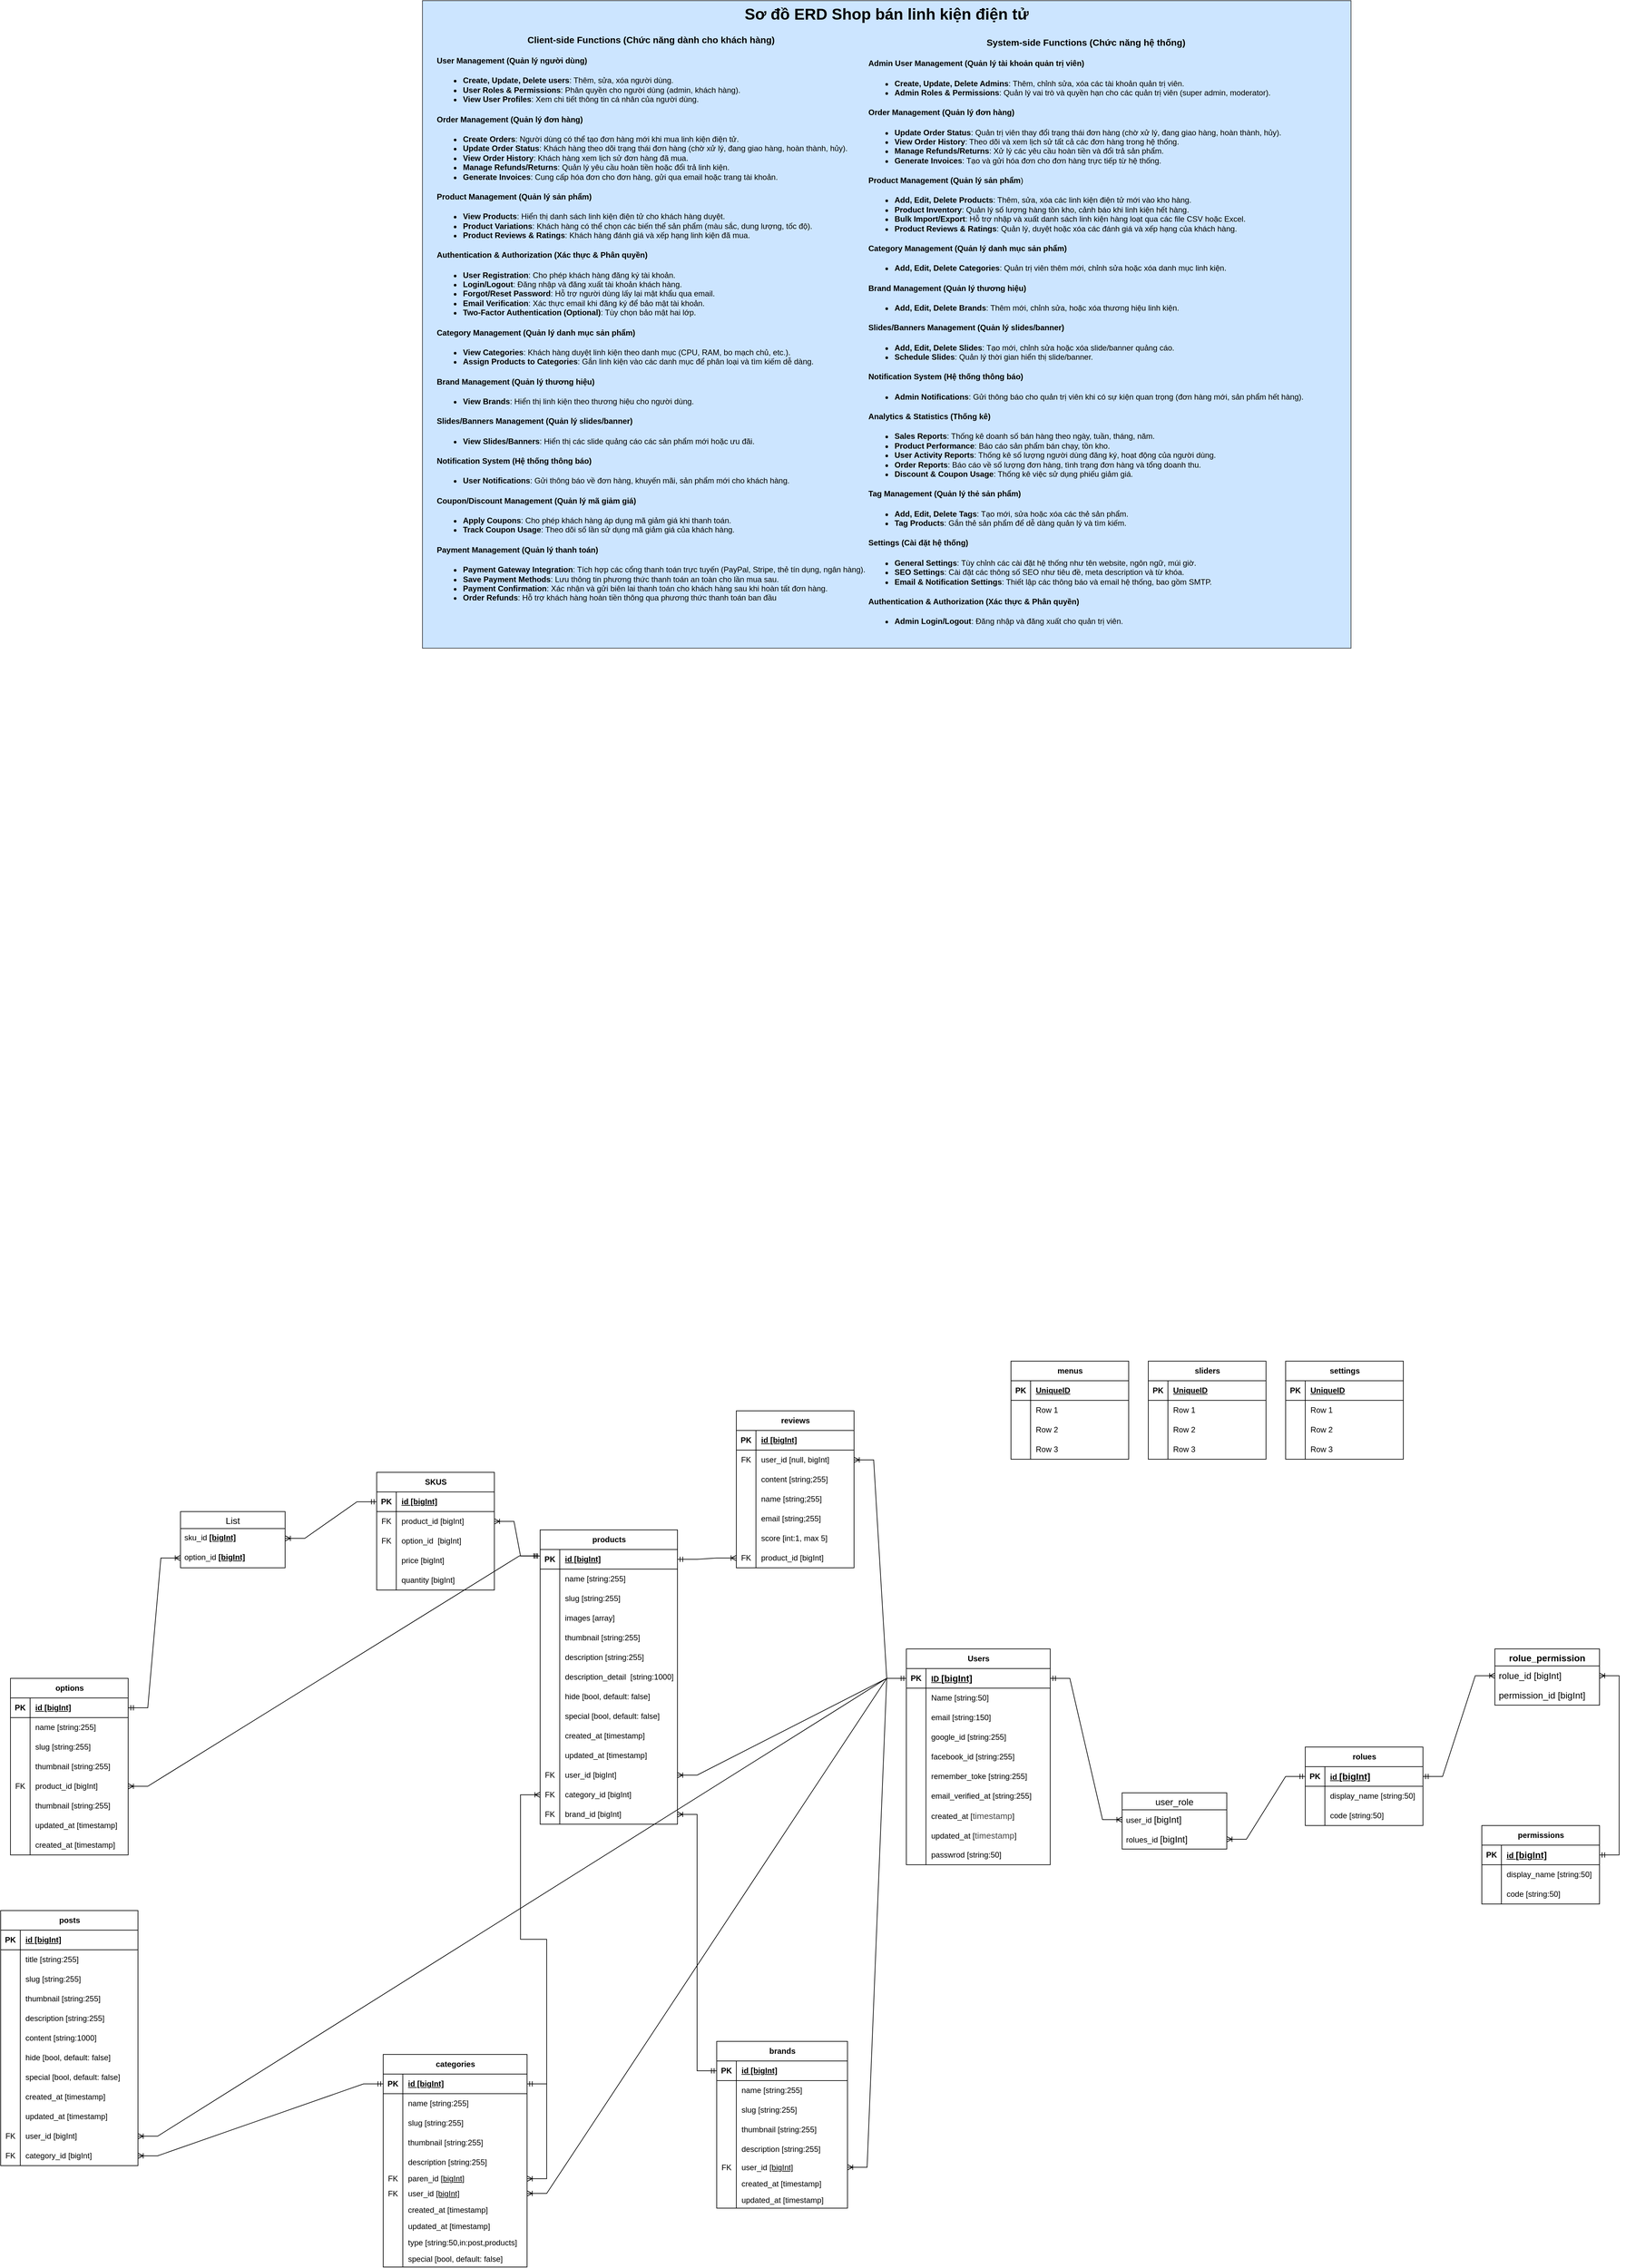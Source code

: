 <mxfile version="24.7.17">
  <diagram name="ERD" id="sPKTCWyB7TIudmBx3HDe">
    <mxGraphModel dx="3493" dy="4265" grid="1" gridSize="10" guides="1" tooltips="1" connect="1" arrows="1" fold="1" page="1" pageScale="1" pageWidth="850" pageHeight="1100" math="0" shadow="0">
      <root>
        <mxCell id="0" />
        <mxCell id="1" parent="0" />
        <mxCell id="sDiTBxCpTwFRhDh0fGs3-5" value="Users" style="shape=table;startSize=30;container=1;collapsible=1;childLayout=tableLayout;fixedRows=1;rowLines=0;fontStyle=1;align=center;resizeLast=1;html=1;" parent="1" vertex="1">
          <mxGeometry x="260" y="150" width="220" height="330" as="geometry" />
        </mxCell>
        <mxCell id="sDiTBxCpTwFRhDh0fGs3-6" value="" style="shape=tableRow;horizontal=0;startSize=0;swimlaneHead=0;swimlaneBody=0;fillColor=none;collapsible=0;dropTarget=0;points=[[0,0.5],[1,0.5]];portConstraint=eastwest;top=0;left=0;right=0;bottom=1;" parent="sDiTBxCpTwFRhDh0fGs3-5" vertex="1">
          <mxGeometry y="30" width="220" height="30" as="geometry" />
        </mxCell>
        <mxCell id="sDiTBxCpTwFRhDh0fGs3-7" value="PK" style="shape=partialRectangle;connectable=0;fillColor=none;top=0;left=0;bottom=0;right=0;fontStyle=1;overflow=hidden;whiteSpace=wrap;html=1;" parent="sDiTBxCpTwFRhDh0fGs3-6" vertex="1">
          <mxGeometry width="30" height="30" as="geometry">
            <mxRectangle width="30" height="30" as="alternateBounds" />
          </mxGeometry>
        </mxCell>
        <mxCell id="sDiTBxCpTwFRhDh0fGs3-8" value="ID&amp;nbsp;&lt;span style=&quot;font-size: 14px; text-align: center; text-wrap: nowrap;&quot;&gt;[bigInt]&lt;/span&gt;" style="shape=partialRectangle;connectable=0;fillColor=none;top=0;left=0;bottom=0;right=0;align=left;spacingLeft=6;fontStyle=5;overflow=hidden;whiteSpace=wrap;html=1;" parent="sDiTBxCpTwFRhDh0fGs3-6" vertex="1">
          <mxGeometry x="30" width="190" height="30" as="geometry">
            <mxRectangle width="190" height="30" as="alternateBounds" />
          </mxGeometry>
        </mxCell>
        <mxCell id="sDiTBxCpTwFRhDh0fGs3-9" value="" style="shape=tableRow;horizontal=0;startSize=0;swimlaneHead=0;swimlaneBody=0;fillColor=none;collapsible=0;dropTarget=0;points=[[0,0.5],[1,0.5]];portConstraint=eastwest;top=0;left=0;right=0;bottom=0;" parent="sDiTBxCpTwFRhDh0fGs3-5" vertex="1">
          <mxGeometry y="60" width="220" height="30" as="geometry" />
        </mxCell>
        <mxCell id="sDiTBxCpTwFRhDh0fGs3-10" value="" style="shape=partialRectangle;connectable=0;fillColor=none;top=0;left=0;bottom=0;right=0;editable=1;overflow=hidden;whiteSpace=wrap;html=1;" parent="sDiTBxCpTwFRhDh0fGs3-9" vertex="1">
          <mxGeometry width="30" height="30" as="geometry">
            <mxRectangle width="30" height="30" as="alternateBounds" />
          </mxGeometry>
        </mxCell>
        <mxCell id="sDiTBxCpTwFRhDh0fGs3-11" value="Name [string:50]" style="shape=partialRectangle;connectable=0;fillColor=none;top=0;left=0;bottom=0;right=0;align=left;spacingLeft=6;overflow=hidden;whiteSpace=wrap;html=1;" parent="sDiTBxCpTwFRhDh0fGs3-9" vertex="1">
          <mxGeometry x="30" width="190" height="30" as="geometry">
            <mxRectangle width="190" height="30" as="alternateBounds" />
          </mxGeometry>
        </mxCell>
        <mxCell id="sDiTBxCpTwFRhDh0fGs3-12" value="" style="shape=tableRow;horizontal=0;startSize=0;swimlaneHead=0;swimlaneBody=0;fillColor=none;collapsible=0;dropTarget=0;points=[[0,0.5],[1,0.5]];portConstraint=eastwest;top=0;left=0;right=0;bottom=0;" parent="sDiTBxCpTwFRhDh0fGs3-5" vertex="1">
          <mxGeometry y="90" width="220" height="30" as="geometry" />
        </mxCell>
        <mxCell id="sDiTBxCpTwFRhDh0fGs3-13" value="" style="shape=partialRectangle;connectable=0;fillColor=none;top=0;left=0;bottom=0;right=0;editable=1;overflow=hidden;whiteSpace=wrap;html=1;" parent="sDiTBxCpTwFRhDh0fGs3-12" vertex="1">
          <mxGeometry width="30" height="30" as="geometry">
            <mxRectangle width="30" height="30" as="alternateBounds" />
          </mxGeometry>
        </mxCell>
        <mxCell id="sDiTBxCpTwFRhDh0fGs3-14" value="email [string:150]" style="shape=partialRectangle;connectable=0;fillColor=none;top=0;left=0;bottom=0;right=0;align=left;spacingLeft=6;overflow=hidden;whiteSpace=wrap;html=1;" parent="sDiTBxCpTwFRhDh0fGs3-12" vertex="1">
          <mxGeometry x="30" width="190" height="30" as="geometry">
            <mxRectangle width="190" height="30" as="alternateBounds" />
          </mxGeometry>
        </mxCell>
        <mxCell id="sDiTBxCpTwFRhDh0fGs3-15" value="" style="shape=tableRow;horizontal=0;startSize=0;swimlaneHead=0;swimlaneBody=0;fillColor=none;collapsible=0;dropTarget=0;points=[[0,0.5],[1,0.5]];portConstraint=eastwest;top=0;left=0;right=0;bottom=0;" parent="sDiTBxCpTwFRhDh0fGs3-5" vertex="1">
          <mxGeometry y="120" width="220" height="30" as="geometry" />
        </mxCell>
        <mxCell id="sDiTBxCpTwFRhDh0fGs3-16" value="" style="shape=partialRectangle;connectable=0;fillColor=none;top=0;left=0;bottom=0;right=0;editable=1;overflow=hidden;whiteSpace=wrap;html=1;" parent="sDiTBxCpTwFRhDh0fGs3-15" vertex="1">
          <mxGeometry width="30" height="30" as="geometry">
            <mxRectangle width="30" height="30" as="alternateBounds" />
          </mxGeometry>
        </mxCell>
        <mxCell id="sDiTBxCpTwFRhDh0fGs3-17" value="google_id [string:255]" style="shape=partialRectangle;connectable=0;fillColor=none;top=0;left=0;bottom=0;right=0;align=left;spacingLeft=6;overflow=hidden;whiteSpace=wrap;html=1;" parent="sDiTBxCpTwFRhDh0fGs3-15" vertex="1">
          <mxGeometry x="30" width="190" height="30" as="geometry">
            <mxRectangle width="190" height="30" as="alternateBounds" />
          </mxGeometry>
        </mxCell>
        <mxCell id="sDiTBxCpTwFRhDh0fGs3-30" value="" style="shape=tableRow;horizontal=0;startSize=0;swimlaneHead=0;swimlaneBody=0;fillColor=none;collapsible=0;dropTarget=0;points=[[0,0.5],[1,0.5]];portConstraint=eastwest;top=0;left=0;right=0;bottom=0;" parent="sDiTBxCpTwFRhDh0fGs3-5" vertex="1">
          <mxGeometry y="150" width="220" height="30" as="geometry" />
        </mxCell>
        <mxCell id="sDiTBxCpTwFRhDh0fGs3-31" value="" style="shape=partialRectangle;connectable=0;fillColor=none;top=0;left=0;bottom=0;right=0;editable=1;overflow=hidden;whiteSpace=wrap;html=1;" parent="sDiTBxCpTwFRhDh0fGs3-30" vertex="1">
          <mxGeometry width="30" height="30" as="geometry">
            <mxRectangle width="30" height="30" as="alternateBounds" />
          </mxGeometry>
        </mxCell>
        <mxCell id="sDiTBxCpTwFRhDh0fGs3-32" value="facebook_id [string:255]" style="shape=partialRectangle;connectable=0;fillColor=none;top=0;left=0;bottom=0;right=0;align=left;spacingLeft=6;overflow=hidden;whiteSpace=wrap;html=1;" parent="sDiTBxCpTwFRhDh0fGs3-30" vertex="1">
          <mxGeometry x="30" width="190" height="30" as="geometry">
            <mxRectangle width="190" height="30" as="alternateBounds" />
          </mxGeometry>
        </mxCell>
        <mxCell id="sDiTBxCpTwFRhDh0fGs3-36" value="" style="shape=tableRow;horizontal=0;startSize=0;swimlaneHead=0;swimlaneBody=0;fillColor=none;collapsible=0;dropTarget=0;points=[[0,0.5],[1,0.5]];portConstraint=eastwest;top=0;left=0;right=0;bottom=0;" parent="sDiTBxCpTwFRhDh0fGs3-5" vertex="1">
          <mxGeometry y="180" width="220" height="30" as="geometry" />
        </mxCell>
        <mxCell id="sDiTBxCpTwFRhDh0fGs3-37" value="" style="shape=partialRectangle;connectable=0;fillColor=none;top=0;left=0;bottom=0;right=0;editable=1;overflow=hidden;whiteSpace=wrap;html=1;" parent="sDiTBxCpTwFRhDh0fGs3-36" vertex="1">
          <mxGeometry width="30" height="30" as="geometry">
            <mxRectangle width="30" height="30" as="alternateBounds" />
          </mxGeometry>
        </mxCell>
        <mxCell id="sDiTBxCpTwFRhDh0fGs3-38" value="remember_toke [string:255]" style="shape=partialRectangle;connectable=0;fillColor=none;top=0;left=0;bottom=0;right=0;align=left;spacingLeft=6;overflow=hidden;whiteSpace=wrap;html=1;" parent="sDiTBxCpTwFRhDh0fGs3-36" vertex="1">
          <mxGeometry x="30" width="190" height="30" as="geometry">
            <mxRectangle width="190" height="30" as="alternateBounds" />
          </mxGeometry>
        </mxCell>
        <mxCell id="sDiTBxCpTwFRhDh0fGs3-39" value="" style="shape=tableRow;horizontal=0;startSize=0;swimlaneHead=0;swimlaneBody=0;fillColor=none;collapsible=0;dropTarget=0;points=[[0,0.5],[1,0.5]];portConstraint=eastwest;top=0;left=0;right=0;bottom=0;" parent="sDiTBxCpTwFRhDh0fGs3-5" vertex="1">
          <mxGeometry y="210" width="220" height="30" as="geometry" />
        </mxCell>
        <mxCell id="sDiTBxCpTwFRhDh0fGs3-40" value="" style="shape=partialRectangle;connectable=0;fillColor=none;top=0;left=0;bottom=0;right=0;editable=1;overflow=hidden;whiteSpace=wrap;html=1;" parent="sDiTBxCpTwFRhDh0fGs3-39" vertex="1">
          <mxGeometry width="30" height="30" as="geometry">
            <mxRectangle width="30" height="30" as="alternateBounds" />
          </mxGeometry>
        </mxCell>
        <mxCell id="sDiTBxCpTwFRhDh0fGs3-41" value="email_verified_at [string:255]" style="shape=partialRectangle;connectable=0;fillColor=none;top=0;left=0;bottom=0;right=0;align=left;spacingLeft=6;overflow=hidden;whiteSpace=wrap;html=1;" parent="sDiTBxCpTwFRhDh0fGs3-39" vertex="1">
          <mxGeometry x="30" width="190" height="30" as="geometry">
            <mxRectangle width="190" height="30" as="alternateBounds" />
          </mxGeometry>
        </mxCell>
        <mxCell id="sDiTBxCpTwFRhDh0fGs3-18" value="" style="shape=tableRow;horizontal=0;startSize=0;swimlaneHead=0;swimlaneBody=0;fillColor=none;collapsible=0;dropTarget=0;points=[[0,0.5],[1,0.5]];portConstraint=eastwest;top=0;left=0;right=0;bottom=0;" parent="sDiTBxCpTwFRhDh0fGs3-5" vertex="1">
          <mxGeometry y="240" width="220" height="30" as="geometry" />
        </mxCell>
        <mxCell id="sDiTBxCpTwFRhDh0fGs3-19" value="" style="shape=partialRectangle;connectable=0;fillColor=none;top=0;left=0;bottom=0;right=0;editable=1;overflow=hidden;whiteSpace=wrap;html=1;" parent="sDiTBxCpTwFRhDh0fGs3-18" vertex="1">
          <mxGeometry width="30" height="30" as="geometry">
            <mxRectangle width="30" height="30" as="alternateBounds" />
          </mxGeometry>
        </mxCell>
        <mxCell id="sDiTBxCpTwFRhDh0fGs3-20" value="created_at [&lt;span style=&quot;color: rgb(68, 68, 68); font-family: sans-serif; font-size: 13.12px; text-wrap: nowrap; background-color: rgb(255, 255, 255);&quot;&gt;timestamp&lt;/span&gt;]" style="shape=partialRectangle;connectable=0;fillColor=none;top=0;left=0;bottom=0;right=0;align=left;spacingLeft=6;overflow=hidden;whiteSpace=wrap;html=1;" parent="sDiTBxCpTwFRhDh0fGs3-18" vertex="1">
          <mxGeometry x="30" width="190" height="30" as="geometry">
            <mxRectangle width="190" height="30" as="alternateBounds" />
          </mxGeometry>
        </mxCell>
        <mxCell id="sDiTBxCpTwFRhDh0fGs3-24" value="" style="shape=tableRow;horizontal=0;startSize=0;swimlaneHead=0;swimlaneBody=0;fillColor=none;collapsible=0;dropTarget=0;points=[[0,0.5],[1,0.5]];portConstraint=eastwest;top=0;left=0;right=0;bottom=0;" parent="sDiTBxCpTwFRhDh0fGs3-5" vertex="1">
          <mxGeometry y="270" width="220" height="30" as="geometry" />
        </mxCell>
        <mxCell id="sDiTBxCpTwFRhDh0fGs3-25" value="" style="shape=partialRectangle;connectable=0;fillColor=none;top=0;left=0;bottom=0;right=0;editable=1;overflow=hidden;whiteSpace=wrap;html=1;" parent="sDiTBxCpTwFRhDh0fGs3-24" vertex="1">
          <mxGeometry width="30" height="30" as="geometry">
            <mxRectangle width="30" height="30" as="alternateBounds" />
          </mxGeometry>
        </mxCell>
        <mxCell id="sDiTBxCpTwFRhDh0fGs3-26" value="updated_at [&lt;span style=&quot;color: rgb(68, 68, 68); font-family: sans-serif; font-size: 13.12px; text-wrap: nowrap; background-color: rgb(255, 255, 255);&quot;&gt;timestamp&lt;/span&gt;]" style="shape=partialRectangle;connectable=0;fillColor=none;top=0;left=0;bottom=0;right=0;align=left;spacingLeft=6;overflow=hidden;whiteSpace=wrap;html=1;" parent="sDiTBxCpTwFRhDh0fGs3-24" vertex="1">
          <mxGeometry x="30" width="190" height="30" as="geometry">
            <mxRectangle width="190" height="30" as="alternateBounds" />
          </mxGeometry>
        </mxCell>
        <mxCell id="sDiTBxCpTwFRhDh0fGs3-21" value="" style="shape=tableRow;horizontal=0;startSize=0;swimlaneHead=0;swimlaneBody=0;fillColor=none;collapsible=0;dropTarget=0;points=[[0,0.5],[1,0.5]];portConstraint=eastwest;top=0;left=0;right=0;bottom=0;" parent="sDiTBxCpTwFRhDh0fGs3-5" vertex="1">
          <mxGeometry y="300" width="220" height="30" as="geometry" />
        </mxCell>
        <mxCell id="sDiTBxCpTwFRhDh0fGs3-22" value="" style="shape=partialRectangle;connectable=0;fillColor=none;top=0;left=0;bottom=0;right=0;editable=1;overflow=hidden;whiteSpace=wrap;html=1;" parent="sDiTBxCpTwFRhDh0fGs3-21" vertex="1">
          <mxGeometry width="30" height="30" as="geometry">
            <mxRectangle width="30" height="30" as="alternateBounds" />
          </mxGeometry>
        </mxCell>
        <mxCell id="sDiTBxCpTwFRhDh0fGs3-23" value="passwrod [string:50]" style="shape=partialRectangle;connectable=0;fillColor=none;top=0;left=0;bottom=0;right=0;align=left;spacingLeft=6;overflow=hidden;whiteSpace=wrap;html=1;" parent="sDiTBxCpTwFRhDh0fGs3-21" vertex="1">
          <mxGeometry x="30" width="190" height="30" as="geometry">
            <mxRectangle width="190" height="30" as="alternateBounds" />
          </mxGeometry>
        </mxCell>
        <mxCell id="sDiTBxCpTwFRhDh0fGs3-46" value="rolues" style="shape=table;startSize=30;container=1;collapsible=1;childLayout=tableLayout;fixedRows=1;rowLines=0;fontStyle=1;align=center;resizeLast=1;html=1;" parent="1" vertex="1">
          <mxGeometry x="870" y="300" width="180" height="120" as="geometry" />
        </mxCell>
        <mxCell id="sDiTBxCpTwFRhDh0fGs3-47" value="" style="shape=tableRow;horizontal=0;startSize=0;swimlaneHead=0;swimlaneBody=0;fillColor=none;collapsible=0;dropTarget=0;points=[[0,0.5],[1,0.5]];portConstraint=eastwest;top=0;left=0;right=0;bottom=1;" parent="sDiTBxCpTwFRhDh0fGs3-46" vertex="1">
          <mxGeometry y="30" width="180" height="30" as="geometry" />
        </mxCell>
        <mxCell id="sDiTBxCpTwFRhDh0fGs3-48" value="PK" style="shape=partialRectangle;connectable=0;fillColor=none;top=0;left=0;bottom=0;right=0;fontStyle=1;overflow=hidden;whiteSpace=wrap;html=1;" parent="sDiTBxCpTwFRhDh0fGs3-47" vertex="1">
          <mxGeometry width="30" height="30" as="geometry">
            <mxRectangle width="30" height="30" as="alternateBounds" />
          </mxGeometry>
        </mxCell>
        <mxCell id="sDiTBxCpTwFRhDh0fGs3-49" value="id&amp;nbsp;&lt;span style=&quot;font-size: 14px; text-align: center; text-wrap: nowrap;&quot;&gt;[bigInt]&lt;/span&gt;" style="shape=partialRectangle;connectable=0;fillColor=none;top=0;left=0;bottom=0;right=0;align=left;spacingLeft=6;fontStyle=5;overflow=hidden;whiteSpace=wrap;html=1;" parent="sDiTBxCpTwFRhDh0fGs3-47" vertex="1">
          <mxGeometry x="30" width="150" height="30" as="geometry">
            <mxRectangle width="150" height="30" as="alternateBounds" />
          </mxGeometry>
        </mxCell>
        <mxCell id="sDiTBxCpTwFRhDh0fGs3-50" value="" style="shape=tableRow;horizontal=0;startSize=0;swimlaneHead=0;swimlaneBody=0;fillColor=none;collapsible=0;dropTarget=0;points=[[0,0.5],[1,0.5]];portConstraint=eastwest;top=0;left=0;right=0;bottom=0;" parent="sDiTBxCpTwFRhDh0fGs3-46" vertex="1">
          <mxGeometry y="60" width="180" height="30" as="geometry" />
        </mxCell>
        <mxCell id="sDiTBxCpTwFRhDh0fGs3-51" value="" style="shape=partialRectangle;connectable=0;fillColor=none;top=0;left=0;bottom=0;right=0;editable=1;overflow=hidden;whiteSpace=wrap;html=1;" parent="sDiTBxCpTwFRhDh0fGs3-50" vertex="1">
          <mxGeometry width="30" height="30" as="geometry">
            <mxRectangle width="30" height="30" as="alternateBounds" />
          </mxGeometry>
        </mxCell>
        <mxCell id="sDiTBxCpTwFRhDh0fGs3-52" value="display_name [string:50]" style="shape=partialRectangle;connectable=0;fillColor=none;top=0;left=0;bottom=0;right=0;align=left;spacingLeft=6;overflow=hidden;whiteSpace=wrap;html=1;" parent="sDiTBxCpTwFRhDh0fGs3-50" vertex="1">
          <mxGeometry x="30" width="150" height="30" as="geometry">
            <mxRectangle width="150" height="30" as="alternateBounds" />
          </mxGeometry>
        </mxCell>
        <mxCell id="sDiTBxCpTwFRhDh0fGs3-53" value="" style="shape=tableRow;horizontal=0;startSize=0;swimlaneHead=0;swimlaneBody=0;fillColor=none;collapsible=0;dropTarget=0;points=[[0,0.5],[1,0.5]];portConstraint=eastwest;top=0;left=0;right=0;bottom=0;" parent="sDiTBxCpTwFRhDh0fGs3-46" vertex="1">
          <mxGeometry y="90" width="180" height="30" as="geometry" />
        </mxCell>
        <mxCell id="sDiTBxCpTwFRhDh0fGs3-54" value="" style="shape=partialRectangle;connectable=0;fillColor=none;top=0;left=0;bottom=0;right=0;editable=1;overflow=hidden;whiteSpace=wrap;html=1;" parent="sDiTBxCpTwFRhDh0fGs3-53" vertex="1">
          <mxGeometry width="30" height="30" as="geometry">
            <mxRectangle width="30" height="30" as="alternateBounds" />
          </mxGeometry>
        </mxCell>
        <mxCell id="sDiTBxCpTwFRhDh0fGs3-55" value="code [string:50]" style="shape=partialRectangle;connectable=0;fillColor=none;top=0;left=0;bottom=0;right=0;align=left;spacingLeft=6;overflow=hidden;whiteSpace=wrap;html=1;" parent="sDiTBxCpTwFRhDh0fGs3-53" vertex="1">
          <mxGeometry x="30" width="150" height="30" as="geometry">
            <mxRectangle width="150" height="30" as="alternateBounds" />
          </mxGeometry>
        </mxCell>
        <mxCell id="sDiTBxCpTwFRhDh0fGs3-72" value="user_role" style="swimlane;fontStyle=0;childLayout=stackLayout;horizontal=1;startSize=26;horizontalStack=0;resizeParent=1;resizeParentMax=0;resizeLast=0;collapsible=1;marginBottom=0;align=center;fontSize=14;" parent="1" vertex="1">
          <mxGeometry x="590" y="370" width="160" height="86" as="geometry" />
        </mxCell>
        <mxCell id="sDiTBxCpTwFRhDh0fGs3-73" value="user_id&amp;nbsp;&lt;span style=&quot;font-size: 14px; text-align: center; text-wrap: nowrap;&quot;&gt;[bigInt]&lt;/span&gt;" style="text;strokeColor=none;fillColor=none;spacingLeft=4;spacingRight=4;overflow=hidden;rotatable=0;points=[[0,0.5],[1,0.5]];portConstraint=eastwest;fontSize=12;whiteSpace=wrap;html=1;" parent="sDiTBxCpTwFRhDh0fGs3-72" vertex="1">
          <mxGeometry y="26" width="160" height="30" as="geometry" />
        </mxCell>
        <mxCell id="sDiTBxCpTwFRhDh0fGs3-74" value="&lt;span style=&quot;text-align: center; text-wrap: nowrap;&quot;&gt;rolues_id&amp;nbsp;&lt;/span&gt;&lt;span style=&quot;font-size: 14px; text-align: center; text-wrap: nowrap;&quot;&gt;[bigInt]&lt;/span&gt;" style="text;strokeColor=none;fillColor=none;spacingLeft=4;spacingRight=4;overflow=hidden;rotatable=0;points=[[0,0.5],[1,0.5]];portConstraint=eastwest;fontSize=12;whiteSpace=wrap;html=1;" parent="sDiTBxCpTwFRhDh0fGs3-72" vertex="1">
          <mxGeometry y="56" width="160" height="30" as="geometry" />
        </mxCell>
        <mxCell id="sDiTBxCpTwFRhDh0fGs3-77" value="" style="edgeStyle=entityRelationEdgeStyle;fontSize=12;html=1;endArrow=ERoneToMany;startArrow=ERmandOne;rounded=0;exitX=1;exitY=0.5;exitDx=0;exitDy=0;entryX=0;entryY=0.5;entryDx=0;entryDy=0;" parent="1" source="sDiTBxCpTwFRhDh0fGs3-6" target="sDiTBxCpTwFRhDh0fGs3-73" edge="1">
          <mxGeometry width="100" height="100" relative="1" as="geometry">
            <mxPoint x="540" y="480" as="sourcePoint" />
            <mxPoint x="640" y="380" as="targetPoint" />
          </mxGeometry>
        </mxCell>
        <mxCell id="sDiTBxCpTwFRhDh0fGs3-78" value="" style="edgeStyle=entityRelationEdgeStyle;fontSize=12;html=1;endArrow=ERoneToMany;startArrow=ERmandOne;rounded=0;entryX=1;entryY=0.5;entryDx=0;entryDy=0;" parent="1" source="sDiTBxCpTwFRhDh0fGs3-47" target="sDiTBxCpTwFRhDh0fGs3-74" edge="1">
          <mxGeometry width="100" height="100" relative="1" as="geometry">
            <mxPoint x="700" y="217" as="sourcePoint" />
            <mxPoint x="850" y="237" as="targetPoint" />
          </mxGeometry>
        </mxCell>
        <mxCell id="sDiTBxCpTwFRhDh0fGs3-80" value="permissions" style="shape=table;startSize=30;container=1;collapsible=1;childLayout=tableLayout;fixedRows=1;rowLines=0;fontStyle=1;align=center;resizeLast=1;html=1;" parent="1" vertex="1">
          <mxGeometry x="1140" y="420" width="180" height="120" as="geometry" />
        </mxCell>
        <mxCell id="sDiTBxCpTwFRhDh0fGs3-81" value="" style="shape=tableRow;horizontal=0;startSize=0;swimlaneHead=0;swimlaneBody=0;fillColor=none;collapsible=0;dropTarget=0;points=[[0,0.5],[1,0.5]];portConstraint=eastwest;top=0;left=0;right=0;bottom=1;" parent="sDiTBxCpTwFRhDh0fGs3-80" vertex="1">
          <mxGeometry y="30" width="180" height="30" as="geometry" />
        </mxCell>
        <mxCell id="sDiTBxCpTwFRhDh0fGs3-82" value="PK" style="shape=partialRectangle;connectable=0;fillColor=none;top=0;left=0;bottom=0;right=0;fontStyle=1;overflow=hidden;whiteSpace=wrap;html=1;" parent="sDiTBxCpTwFRhDh0fGs3-81" vertex="1">
          <mxGeometry width="30" height="30" as="geometry">
            <mxRectangle width="30" height="30" as="alternateBounds" />
          </mxGeometry>
        </mxCell>
        <mxCell id="sDiTBxCpTwFRhDh0fGs3-83" value="id&amp;nbsp;&lt;span style=&quot;font-size: 14px; text-align: center; text-wrap: nowrap;&quot;&gt;[bigInt]&lt;/span&gt;" style="shape=partialRectangle;connectable=0;fillColor=none;top=0;left=0;bottom=0;right=0;align=left;spacingLeft=6;fontStyle=5;overflow=hidden;whiteSpace=wrap;html=1;" parent="sDiTBxCpTwFRhDh0fGs3-81" vertex="1">
          <mxGeometry x="30" width="150" height="30" as="geometry">
            <mxRectangle width="150" height="30" as="alternateBounds" />
          </mxGeometry>
        </mxCell>
        <mxCell id="sDiTBxCpTwFRhDh0fGs3-84" value="" style="shape=tableRow;horizontal=0;startSize=0;swimlaneHead=0;swimlaneBody=0;fillColor=none;collapsible=0;dropTarget=0;points=[[0,0.5],[1,0.5]];portConstraint=eastwest;top=0;left=0;right=0;bottom=0;" parent="sDiTBxCpTwFRhDh0fGs3-80" vertex="1">
          <mxGeometry y="60" width="180" height="30" as="geometry" />
        </mxCell>
        <mxCell id="sDiTBxCpTwFRhDh0fGs3-85" value="" style="shape=partialRectangle;connectable=0;fillColor=none;top=0;left=0;bottom=0;right=0;editable=1;overflow=hidden;whiteSpace=wrap;html=1;" parent="sDiTBxCpTwFRhDh0fGs3-84" vertex="1">
          <mxGeometry width="30" height="30" as="geometry">
            <mxRectangle width="30" height="30" as="alternateBounds" />
          </mxGeometry>
        </mxCell>
        <mxCell id="sDiTBxCpTwFRhDh0fGs3-86" value="display_name [string:50]" style="shape=partialRectangle;connectable=0;fillColor=none;top=0;left=0;bottom=0;right=0;align=left;spacingLeft=6;overflow=hidden;whiteSpace=wrap;html=1;" parent="sDiTBxCpTwFRhDh0fGs3-84" vertex="1">
          <mxGeometry x="30" width="150" height="30" as="geometry">
            <mxRectangle width="150" height="30" as="alternateBounds" />
          </mxGeometry>
        </mxCell>
        <mxCell id="sDiTBxCpTwFRhDh0fGs3-87" value="" style="shape=tableRow;horizontal=0;startSize=0;swimlaneHead=0;swimlaneBody=0;fillColor=none;collapsible=0;dropTarget=0;points=[[0,0.5],[1,0.5]];portConstraint=eastwest;top=0;left=0;right=0;bottom=0;" parent="sDiTBxCpTwFRhDh0fGs3-80" vertex="1">
          <mxGeometry y="90" width="180" height="30" as="geometry" />
        </mxCell>
        <mxCell id="sDiTBxCpTwFRhDh0fGs3-88" value="" style="shape=partialRectangle;connectable=0;fillColor=none;top=0;left=0;bottom=0;right=0;editable=1;overflow=hidden;whiteSpace=wrap;html=1;" parent="sDiTBxCpTwFRhDh0fGs3-87" vertex="1">
          <mxGeometry width="30" height="30" as="geometry">
            <mxRectangle width="30" height="30" as="alternateBounds" />
          </mxGeometry>
        </mxCell>
        <mxCell id="sDiTBxCpTwFRhDh0fGs3-89" value="code [string:50]" style="shape=partialRectangle;connectable=0;fillColor=none;top=0;left=0;bottom=0;right=0;align=left;spacingLeft=6;overflow=hidden;whiteSpace=wrap;html=1;" parent="sDiTBxCpTwFRhDh0fGs3-87" vertex="1">
          <mxGeometry x="30" width="150" height="30" as="geometry">
            <mxRectangle width="150" height="30" as="alternateBounds" />
          </mxGeometry>
        </mxCell>
        <mxCell id="sDiTBxCpTwFRhDh0fGs3-93" value="rolue_permission" style="swimlane;fontStyle=1;childLayout=stackLayout;horizontal=1;startSize=26;horizontalStack=0;resizeParent=1;resizeParentMax=0;resizeLast=0;collapsible=1;marginBottom=0;align=center;fontSize=14;" parent="1" vertex="1">
          <mxGeometry x="1160" y="150" width="160" height="86" as="geometry" />
        </mxCell>
        <mxCell id="sDiTBxCpTwFRhDh0fGs3-94" value="&lt;span style=&quot;font-size: 14px; text-align: center; text-wrap: nowrap;&quot;&gt;rolue_id [bigInt]&lt;/span&gt;" style="text;strokeColor=none;fillColor=none;spacingLeft=4;spacingRight=4;overflow=hidden;rotatable=0;points=[[0,0.5],[1,0.5]];portConstraint=eastwest;fontSize=12;whiteSpace=wrap;html=1;" parent="sDiTBxCpTwFRhDh0fGs3-93" vertex="1">
          <mxGeometry y="26" width="160" height="30" as="geometry" />
        </mxCell>
        <mxCell id="sDiTBxCpTwFRhDh0fGs3-95" value="&lt;span style=&quot;font-size: 14px; text-align: center; text-wrap: nowrap;&quot;&gt;permission_id&amp;nbsp;&lt;/span&gt;&lt;span style=&quot;font-size: 14px; text-align: center; text-wrap: nowrap;&quot;&gt;[bigInt]&lt;/span&gt;" style="text;strokeColor=none;fillColor=none;spacingLeft=4;spacingRight=4;overflow=hidden;rotatable=0;points=[[0,0.5],[1,0.5]];portConstraint=eastwest;fontSize=12;whiteSpace=wrap;html=1;" parent="sDiTBxCpTwFRhDh0fGs3-93" vertex="1">
          <mxGeometry y="56" width="160" height="30" as="geometry" />
        </mxCell>
        <mxCell id="sDiTBxCpTwFRhDh0fGs3-96" value="" style="edgeStyle=entityRelationEdgeStyle;fontSize=12;html=1;endArrow=ERoneToMany;startArrow=ERmandOne;rounded=0;exitX=1;exitY=0.5;exitDx=0;exitDy=0;entryX=0;entryY=0.5;entryDx=0;entryDy=0;" parent="1" source="sDiTBxCpTwFRhDh0fGs3-47" target="sDiTBxCpTwFRhDh0fGs3-94" edge="1">
          <mxGeometry width="100" height="100" relative="1" as="geometry">
            <mxPoint x="760" y="480" as="sourcePoint" />
            <mxPoint x="860" y="380" as="targetPoint" />
            <Array as="points">
              <mxPoint x="1000" y="260" />
              <mxPoint x="1020" y="260" />
              <mxPoint x="1040" y="308" />
            </Array>
          </mxGeometry>
        </mxCell>
        <mxCell id="sDiTBxCpTwFRhDh0fGs3-97" value="" style="edgeStyle=entityRelationEdgeStyle;fontSize=12;html=1;endArrow=ERoneToMany;startArrow=ERmandOne;rounded=0;exitX=1;exitY=0.5;exitDx=0;exitDy=0;entryX=1;entryY=0.5;entryDx=0;entryDy=0;" parent="1" source="sDiTBxCpTwFRhDh0fGs3-81" target="sDiTBxCpTwFRhDh0fGs3-94" edge="1">
          <mxGeometry width="100" height="100" relative="1" as="geometry">
            <mxPoint x="1000" y="215" as="sourcePoint" />
            <mxPoint x="1410" y="320" as="targetPoint" />
            <Array as="points">
              <mxPoint x="1010" y="270" />
              <mxPoint x="1030" y="270" />
              <mxPoint x="1050" y="318" />
            </Array>
          </mxGeometry>
        </mxCell>
        <mxCell id="sDiTBxCpTwFRhDh0fGs3-98" value="products" style="shape=table;startSize=30;container=1;collapsible=1;childLayout=tableLayout;fixedRows=1;rowLines=0;fontStyle=1;align=center;resizeLast=1;html=1;" parent="1" vertex="1">
          <mxGeometry x="-300" y="-32" width="210" height="450" as="geometry" />
        </mxCell>
        <mxCell id="sDiTBxCpTwFRhDh0fGs3-99" value="" style="shape=tableRow;horizontal=0;startSize=0;swimlaneHead=0;swimlaneBody=0;fillColor=none;collapsible=0;dropTarget=0;points=[[0,0.5],[1,0.5]];portConstraint=eastwest;top=0;left=0;right=0;bottom=1;" parent="sDiTBxCpTwFRhDh0fGs3-98" vertex="1">
          <mxGeometry y="30" width="210" height="30" as="geometry" />
        </mxCell>
        <mxCell id="sDiTBxCpTwFRhDh0fGs3-100" value="PK" style="shape=partialRectangle;connectable=0;fillColor=none;top=0;left=0;bottom=0;right=0;fontStyle=1;overflow=hidden;whiteSpace=wrap;html=1;" parent="sDiTBxCpTwFRhDh0fGs3-99" vertex="1">
          <mxGeometry width="30" height="30" as="geometry">
            <mxRectangle width="30" height="30" as="alternateBounds" />
          </mxGeometry>
        </mxCell>
        <mxCell id="sDiTBxCpTwFRhDh0fGs3-101" value="id [bigInt]" style="shape=partialRectangle;connectable=0;fillColor=none;top=0;left=0;bottom=0;right=0;align=left;spacingLeft=6;fontStyle=5;overflow=hidden;whiteSpace=wrap;html=1;" parent="sDiTBxCpTwFRhDh0fGs3-99" vertex="1">
          <mxGeometry x="30" width="180" height="30" as="geometry">
            <mxRectangle width="180" height="30" as="alternateBounds" />
          </mxGeometry>
        </mxCell>
        <mxCell id="sDiTBxCpTwFRhDh0fGs3-102" value="" style="shape=tableRow;horizontal=0;startSize=0;swimlaneHead=0;swimlaneBody=0;fillColor=none;collapsible=0;dropTarget=0;points=[[0,0.5],[1,0.5]];portConstraint=eastwest;top=0;left=0;right=0;bottom=0;" parent="sDiTBxCpTwFRhDh0fGs3-98" vertex="1">
          <mxGeometry y="60" width="210" height="30" as="geometry" />
        </mxCell>
        <mxCell id="sDiTBxCpTwFRhDh0fGs3-103" value="" style="shape=partialRectangle;connectable=0;fillColor=none;top=0;left=0;bottom=0;right=0;editable=1;overflow=hidden;whiteSpace=wrap;html=1;" parent="sDiTBxCpTwFRhDh0fGs3-102" vertex="1">
          <mxGeometry width="30" height="30" as="geometry">
            <mxRectangle width="30" height="30" as="alternateBounds" />
          </mxGeometry>
        </mxCell>
        <mxCell id="sDiTBxCpTwFRhDh0fGs3-104" value="name [string:255]" style="shape=partialRectangle;connectable=0;fillColor=none;top=0;left=0;bottom=0;right=0;align=left;spacingLeft=6;overflow=hidden;whiteSpace=wrap;html=1;" parent="sDiTBxCpTwFRhDh0fGs3-102" vertex="1">
          <mxGeometry x="30" width="180" height="30" as="geometry">
            <mxRectangle width="180" height="30" as="alternateBounds" />
          </mxGeometry>
        </mxCell>
        <mxCell id="sDiTBxCpTwFRhDh0fGs3-105" value="" style="shape=tableRow;horizontal=0;startSize=0;swimlaneHead=0;swimlaneBody=0;fillColor=none;collapsible=0;dropTarget=0;points=[[0,0.5],[1,0.5]];portConstraint=eastwest;top=0;left=0;right=0;bottom=0;" parent="sDiTBxCpTwFRhDh0fGs3-98" vertex="1">
          <mxGeometry y="90" width="210" height="30" as="geometry" />
        </mxCell>
        <mxCell id="sDiTBxCpTwFRhDh0fGs3-106" value="" style="shape=partialRectangle;connectable=0;fillColor=none;top=0;left=0;bottom=0;right=0;editable=1;overflow=hidden;whiteSpace=wrap;html=1;" parent="sDiTBxCpTwFRhDh0fGs3-105" vertex="1">
          <mxGeometry width="30" height="30" as="geometry">
            <mxRectangle width="30" height="30" as="alternateBounds" />
          </mxGeometry>
        </mxCell>
        <mxCell id="sDiTBxCpTwFRhDh0fGs3-107" value="slug [string:255]" style="shape=partialRectangle;connectable=0;fillColor=none;top=0;left=0;bottom=0;right=0;align=left;spacingLeft=6;overflow=hidden;whiteSpace=wrap;html=1;" parent="sDiTBxCpTwFRhDh0fGs3-105" vertex="1">
          <mxGeometry x="30" width="180" height="30" as="geometry">
            <mxRectangle width="180" height="30" as="alternateBounds" />
          </mxGeometry>
        </mxCell>
        <mxCell id="t62gxOGa6BPhFvuD8nCX-41" value="" style="shape=tableRow;horizontal=0;startSize=0;swimlaneHead=0;swimlaneBody=0;fillColor=none;collapsible=0;dropTarget=0;points=[[0,0.5],[1,0.5]];portConstraint=eastwest;top=0;left=0;right=0;bottom=0;" parent="sDiTBxCpTwFRhDh0fGs3-98" vertex="1">
          <mxGeometry y="120" width="210" height="30" as="geometry" />
        </mxCell>
        <mxCell id="t62gxOGa6BPhFvuD8nCX-42" value="" style="shape=partialRectangle;connectable=0;fillColor=none;top=0;left=0;bottom=0;right=0;editable=1;overflow=hidden;whiteSpace=wrap;html=1;" parent="t62gxOGa6BPhFvuD8nCX-41" vertex="1">
          <mxGeometry width="30" height="30" as="geometry">
            <mxRectangle width="30" height="30" as="alternateBounds" />
          </mxGeometry>
        </mxCell>
        <mxCell id="t62gxOGa6BPhFvuD8nCX-43" value="images [array]" style="shape=partialRectangle;connectable=0;fillColor=none;top=0;left=0;bottom=0;right=0;align=left;spacingLeft=6;overflow=hidden;whiteSpace=wrap;html=1;" parent="t62gxOGa6BPhFvuD8nCX-41" vertex="1">
          <mxGeometry x="30" width="180" height="30" as="geometry">
            <mxRectangle width="180" height="30" as="alternateBounds" />
          </mxGeometry>
        </mxCell>
        <mxCell id="sDiTBxCpTwFRhDh0fGs3-108" value="" style="shape=tableRow;horizontal=0;startSize=0;swimlaneHead=0;swimlaneBody=0;fillColor=none;collapsible=0;dropTarget=0;points=[[0,0.5],[1,0.5]];portConstraint=eastwest;top=0;left=0;right=0;bottom=0;" parent="sDiTBxCpTwFRhDh0fGs3-98" vertex="1">
          <mxGeometry y="150" width="210" height="30" as="geometry" />
        </mxCell>
        <mxCell id="sDiTBxCpTwFRhDh0fGs3-109" value="" style="shape=partialRectangle;connectable=0;fillColor=none;top=0;left=0;bottom=0;right=0;editable=1;overflow=hidden;whiteSpace=wrap;html=1;" parent="sDiTBxCpTwFRhDh0fGs3-108" vertex="1">
          <mxGeometry width="30" height="30" as="geometry">
            <mxRectangle width="30" height="30" as="alternateBounds" />
          </mxGeometry>
        </mxCell>
        <mxCell id="sDiTBxCpTwFRhDh0fGs3-110" value="thumbnail [string:255]" style="shape=partialRectangle;connectable=0;fillColor=none;top=0;left=0;bottom=0;right=0;align=left;spacingLeft=6;overflow=hidden;whiteSpace=wrap;html=1;" parent="sDiTBxCpTwFRhDh0fGs3-108" vertex="1">
          <mxGeometry x="30" width="180" height="30" as="geometry">
            <mxRectangle width="180" height="30" as="alternateBounds" />
          </mxGeometry>
        </mxCell>
        <mxCell id="sDiTBxCpTwFRhDh0fGs3-120" value="" style="shape=tableRow;horizontal=0;startSize=0;swimlaneHead=0;swimlaneBody=0;fillColor=none;collapsible=0;dropTarget=0;points=[[0,0.5],[1,0.5]];portConstraint=eastwest;top=0;left=0;right=0;bottom=0;" parent="sDiTBxCpTwFRhDh0fGs3-98" vertex="1">
          <mxGeometry y="180" width="210" height="30" as="geometry" />
        </mxCell>
        <mxCell id="sDiTBxCpTwFRhDh0fGs3-121" value="" style="shape=partialRectangle;connectable=0;fillColor=none;top=0;left=0;bottom=0;right=0;editable=1;overflow=hidden;whiteSpace=wrap;html=1;" parent="sDiTBxCpTwFRhDh0fGs3-120" vertex="1">
          <mxGeometry width="30" height="30" as="geometry">
            <mxRectangle width="30" height="30" as="alternateBounds" />
          </mxGeometry>
        </mxCell>
        <mxCell id="sDiTBxCpTwFRhDh0fGs3-122" value="description [string:255]" style="shape=partialRectangle;connectable=0;fillColor=none;top=0;left=0;bottom=0;right=0;align=left;spacingLeft=6;overflow=hidden;whiteSpace=wrap;html=1;" parent="sDiTBxCpTwFRhDh0fGs3-120" vertex="1">
          <mxGeometry x="30" width="180" height="30" as="geometry">
            <mxRectangle width="180" height="30" as="alternateBounds" />
          </mxGeometry>
        </mxCell>
        <mxCell id="t62gxOGa6BPhFvuD8nCX-50" value="" style="shape=tableRow;horizontal=0;startSize=0;swimlaneHead=0;swimlaneBody=0;fillColor=none;collapsible=0;dropTarget=0;points=[[0,0.5],[1,0.5]];portConstraint=eastwest;top=0;left=0;right=0;bottom=0;" parent="sDiTBxCpTwFRhDh0fGs3-98" vertex="1">
          <mxGeometry y="210" width="210" height="30" as="geometry" />
        </mxCell>
        <mxCell id="t62gxOGa6BPhFvuD8nCX-51" value="" style="shape=partialRectangle;connectable=0;fillColor=none;top=0;left=0;bottom=0;right=0;editable=1;overflow=hidden;whiteSpace=wrap;html=1;" parent="t62gxOGa6BPhFvuD8nCX-50" vertex="1">
          <mxGeometry width="30" height="30" as="geometry">
            <mxRectangle width="30" height="30" as="alternateBounds" />
          </mxGeometry>
        </mxCell>
        <mxCell id="t62gxOGa6BPhFvuD8nCX-52" value="description_detail&amp;nbsp; [string:1000]" style="shape=partialRectangle;connectable=0;fillColor=none;top=0;left=0;bottom=0;right=0;align=left;spacingLeft=6;overflow=hidden;whiteSpace=wrap;html=1;" parent="t62gxOGa6BPhFvuD8nCX-50" vertex="1">
          <mxGeometry x="30" width="180" height="30" as="geometry">
            <mxRectangle width="180" height="30" as="alternateBounds" />
          </mxGeometry>
        </mxCell>
        <mxCell id="sDiTBxCpTwFRhDh0fGs3-135" value="" style="shape=tableRow;horizontal=0;startSize=0;swimlaneHead=0;swimlaneBody=0;fillColor=none;collapsible=0;dropTarget=0;points=[[0,0.5],[1,0.5]];portConstraint=eastwest;top=0;left=0;right=0;bottom=0;" parent="sDiTBxCpTwFRhDh0fGs3-98" vertex="1">
          <mxGeometry y="240" width="210" height="30" as="geometry" />
        </mxCell>
        <mxCell id="sDiTBxCpTwFRhDh0fGs3-136" value="" style="shape=partialRectangle;connectable=0;fillColor=none;top=0;left=0;bottom=0;right=0;editable=1;overflow=hidden;whiteSpace=wrap;html=1;" parent="sDiTBxCpTwFRhDh0fGs3-135" vertex="1">
          <mxGeometry width="30" height="30" as="geometry">
            <mxRectangle width="30" height="30" as="alternateBounds" />
          </mxGeometry>
        </mxCell>
        <mxCell id="sDiTBxCpTwFRhDh0fGs3-137" value="hide [bool, default: false]" style="shape=partialRectangle;connectable=0;fillColor=none;top=0;left=0;bottom=0;right=0;align=left;spacingLeft=6;overflow=hidden;whiteSpace=wrap;html=1;" parent="sDiTBxCpTwFRhDh0fGs3-135" vertex="1">
          <mxGeometry x="30" width="180" height="30" as="geometry">
            <mxRectangle width="180" height="30" as="alternateBounds" />
          </mxGeometry>
        </mxCell>
        <mxCell id="sDiTBxCpTwFRhDh0fGs3-138" value="" style="shape=tableRow;horizontal=0;startSize=0;swimlaneHead=0;swimlaneBody=0;fillColor=none;collapsible=0;dropTarget=0;points=[[0,0.5],[1,0.5]];portConstraint=eastwest;top=0;left=0;right=0;bottom=0;" parent="sDiTBxCpTwFRhDh0fGs3-98" vertex="1">
          <mxGeometry y="270" width="210" height="30" as="geometry" />
        </mxCell>
        <mxCell id="sDiTBxCpTwFRhDh0fGs3-139" value="" style="shape=partialRectangle;connectable=0;fillColor=none;top=0;left=0;bottom=0;right=0;editable=1;overflow=hidden;whiteSpace=wrap;html=1;" parent="sDiTBxCpTwFRhDh0fGs3-138" vertex="1">
          <mxGeometry width="30" height="30" as="geometry">
            <mxRectangle width="30" height="30" as="alternateBounds" />
          </mxGeometry>
        </mxCell>
        <mxCell id="sDiTBxCpTwFRhDh0fGs3-140" value="special [bool, default: false]" style="shape=partialRectangle;connectable=0;fillColor=none;top=0;left=0;bottom=0;right=0;align=left;spacingLeft=6;overflow=hidden;whiteSpace=wrap;html=1;" parent="sDiTBxCpTwFRhDh0fGs3-138" vertex="1">
          <mxGeometry x="30" width="180" height="30" as="geometry">
            <mxRectangle width="180" height="30" as="alternateBounds" />
          </mxGeometry>
        </mxCell>
        <mxCell id="sDiTBxCpTwFRhDh0fGs3-123" value="" style="shape=tableRow;horizontal=0;startSize=0;swimlaneHead=0;swimlaneBody=0;fillColor=none;collapsible=0;dropTarget=0;points=[[0,0.5],[1,0.5]];portConstraint=eastwest;top=0;left=0;right=0;bottom=0;" parent="sDiTBxCpTwFRhDh0fGs3-98" vertex="1">
          <mxGeometry y="300" width="210" height="30" as="geometry" />
        </mxCell>
        <mxCell id="sDiTBxCpTwFRhDh0fGs3-124" value="" style="shape=partialRectangle;connectable=0;fillColor=none;top=0;left=0;bottom=0;right=0;editable=1;overflow=hidden;whiteSpace=wrap;html=1;" parent="sDiTBxCpTwFRhDh0fGs3-123" vertex="1">
          <mxGeometry width="30" height="30" as="geometry">
            <mxRectangle width="30" height="30" as="alternateBounds" />
          </mxGeometry>
        </mxCell>
        <mxCell id="sDiTBxCpTwFRhDh0fGs3-125" value="created_at [timestamp]" style="shape=partialRectangle;connectable=0;fillColor=none;top=0;left=0;bottom=0;right=0;align=left;spacingLeft=6;overflow=hidden;whiteSpace=wrap;html=1;" parent="sDiTBxCpTwFRhDh0fGs3-123" vertex="1">
          <mxGeometry x="30" width="180" height="30" as="geometry">
            <mxRectangle width="180" height="30" as="alternateBounds" />
          </mxGeometry>
        </mxCell>
        <mxCell id="sDiTBxCpTwFRhDh0fGs3-126" value="" style="shape=tableRow;horizontal=0;startSize=0;swimlaneHead=0;swimlaneBody=0;fillColor=none;collapsible=0;dropTarget=0;points=[[0,0.5],[1,0.5]];portConstraint=eastwest;top=0;left=0;right=0;bottom=0;" parent="sDiTBxCpTwFRhDh0fGs3-98" vertex="1">
          <mxGeometry y="330" width="210" height="30" as="geometry" />
        </mxCell>
        <mxCell id="sDiTBxCpTwFRhDh0fGs3-127" value="" style="shape=partialRectangle;connectable=0;fillColor=none;top=0;left=0;bottom=0;right=0;editable=1;overflow=hidden;whiteSpace=wrap;html=1;" parent="sDiTBxCpTwFRhDh0fGs3-126" vertex="1">
          <mxGeometry width="30" height="30" as="geometry">
            <mxRectangle width="30" height="30" as="alternateBounds" />
          </mxGeometry>
        </mxCell>
        <mxCell id="sDiTBxCpTwFRhDh0fGs3-128" value="updated_at [timestamp]" style="shape=partialRectangle;connectable=0;fillColor=none;top=0;left=0;bottom=0;right=0;align=left;spacingLeft=6;overflow=hidden;whiteSpace=wrap;html=1;" parent="sDiTBxCpTwFRhDh0fGs3-126" vertex="1">
          <mxGeometry x="30" width="180" height="30" as="geometry">
            <mxRectangle width="180" height="30" as="alternateBounds" />
          </mxGeometry>
        </mxCell>
        <mxCell id="sDiTBxCpTwFRhDh0fGs3-111" value="" style="shape=tableRow;horizontal=0;startSize=0;swimlaneHead=0;swimlaneBody=0;fillColor=none;collapsible=0;dropTarget=0;points=[[0,0.5],[1,0.5]];portConstraint=eastwest;top=0;left=0;right=0;bottom=0;" parent="sDiTBxCpTwFRhDh0fGs3-98" vertex="1">
          <mxGeometry y="360" width="210" height="30" as="geometry" />
        </mxCell>
        <mxCell id="sDiTBxCpTwFRhDh0fGs3-112" value="FK" style="shape=partialRectangle;connectable=0;fillColor=none;top=0;left=0;bottom=0;right=0;editable=1;overflow=hidden;whiteSpace=wrap;html=1;" parent="sDiTBxCpTwFRhDh0fGs3-111" vertex="1">
          <mxGeometry width="30" height="30" as="geometry">
            <mxRectangle width="30" height="30" as="alternateBounds" />
          </mxGeometry>
        </mxCell>
        <mxCell id="sDiTBxCpTwFRhDh0fGs3-113" value="user_id [bigInt]" style="shape=partialRectangle;connectable=0;fillColor=none;top=0;left=0;bottom=0;right=0;align=left;spacingLeft=6;overflow=hidden;whiteSpace=wrap;html=1;" parent="sDiTBxCpTwFRhDh0fGs3-111" vertex="1">
          <mxGeometry x="30" width="180" height="30" as="geometry">
            <mxRectangle width="180" height="30" as="alternateBounds" />
          </mxGeometry>
        </mxCell>
        <mxCell id="sDiTBxCpTwFRhDh0fGs3-114" value="" style="shape=tableRow;horizontal=0;startSize=0;swimlaneHead=0;swimlaneBody=0;fillColor=none;collapsible=0;dropTarget=0;points=[[0,0.5],[1,0.5]];portConstraint=eastwest;top=0;left=0;right=0;bottom=0;" parent="sDiTBxCpTwFRhDh0fGs3-98" vertex="1">
          <mxGeometry y="390" width="210" height="30" as="geometry" />
        </mxCell>
        <mxCell id="sDiTBxCpTwFRhDh0fGs3-115" value="FK" style="shape=partialRectangle;connectable=0;fillColor=none;top=0;left=0;bottom=0;right=0;editable=1;overflow=hidden;whiteSpace=wrap;html=1;" parent="sDiTBxCpTwFRhDh0fGs3-114" vertex="1">
          <mxGeometry width="30" height="30" as="geometry">
            <mxRectangle width="30" height="30" as="alternateBounds" />
          </mxGeometry>
        </mxCell>
        <mxCell id="sDiTBxCpTwFRhDh0fGs3-116" value="category_id [bigInt]" style="shape=partialRectangle;connectable=0;fillColor=none;top=0;left=0;bottom=0;right=0;align=left;spacingLeft=6;overflow=hidden;whiteSpace=wrap;html=1;" parent="sDiTBxCpTwFRhDh0fGs3-114" vertex="1">
          <mxGeometry x="30" width="180" height="30" as="geometry">
            <mxRectangle width="180" height="30" as="alternateBounds" />
          </mxGeometry>
        </mxCell>
        <mxCell id="sDiTBxCpTwFRhDh0fGs3-142" value="" style="shape=tableRow;horizontal=0;startSize=0;swimlaneHead=0;swimlaneBody=0;fillColor=none;collapsible=0;dropTarget=0;points=[[0,0.5],[1,0.5]];portConstraint=eastwest;top=0;left=0;right=0;bottom=0;" parent="sDiTBxCpTwFRhDh0fGs3-98" vertex="1">
          <mxGeometry y="420" width="210" height="30" as="geometry" />
        </mxCell>
        <mxCell id="sDiTBxCpTwFRhDh0fGs3-143" value="FK" style="shape=partialRectangle;connectable=0;fillColor=none;top=0;left=0;bottom=0;right=0;editable=1;overflow=hidden;whiteSpace=wrap;html=1;" parent="sDiTBxCpTwFRhDh0fGs3-142" vertex="1">
          <mxGeometry width="30" height="30" as="geometry">
            <mxRectangle width="30" height="30" as="alternateBounds" />
          </mxGeometry>
        </mxCell>
        <mxCell id="sDiTBxCpTwFRhDh0fGs3-144" value="brand_id [bigInt]" style="shape=partialRectangle;connectable=0;fillColor=none;top=0;left=0;bottom=0;right=0;align=left;spacingLeft=6;overflow=hidden;whiteSpace=wrap;html=1;" parent="sDiTBxCpTwFRhDh0fGs3-142" vertex="1">
          <mxGeometry x="30" width="180" height="30" as="geometry">
            <mxRectangle width="180" height="30" as="alternateBounds" />
          </mxGeometry>
        </mxCell>
        <mxCell id="sDiTBxCpTwFRhDh0fGs3-141" value="" style="edgeStyle=entityRelationEdgeStyle;fontSize=12;html=1;endArrow=ERoneToMany;startArrow=ERmandOne;rounded=0;exitX=0;exitY=0.5;exitDx=0;exitDy=0;entryX=1;entryY=0.5;entryDx=0;entryDy=0;" parent="1" source="sDiTBxCpTwFRhDh0fGs3-6" target="sDiTBxCpTwFRhDh0fGs3-111" edge="1">
          <mxGeometry width="100" height="100" relative="1" as="geometry">
            <mxPoint x="490" y="205" as="sourcePoint" />
            <mxPoint x="600" y="421" as="targetPoint" />
          </mxGeometry>
        </mxCell>
        <mxCell id="sDiTBxCpTwFRhDh0fGs3-149" value="options" style="shape=table;startSize=30;container=1;collapsible=1;childLayout=tableLayout;fixedRows=1;rowLines=0;fontStyle=1;align=center;resizeLast=1;html=1;" parent="1" vertex="1">
          <mxGeometry x="-1110" y="195" width="180" height="270" as="geometry" />
        </mxCell>
        <mxCell id="sDiTBxCpTwFRhDh0fGs3-150" value="" style="shape=tableRow;horizontal=0;startSize=0;swimlaneHead=0;swimlaneBody=0;fillColor=none;collapsible=0;dropTarget=0;points=[[0,0.5],[1,0.5]];portConstraint=eastwest;top=0;left=0;right=0;bottom=1;" parent="sDiTBxCpTwFRhDh0fGs3-149" vertex="1">
          <mxGeometry y="30" width="180" height="30" as="geometry" />
        </mxCell>
        <mxCell id="sDiTBxCpTwFRhDh0fGs3-151" value="PK" style="shape=partialRectangle;connectable=0;fillColor=none;top=0;left=0;bottom=0;right=0;fontStyle=1;overflow=hidden;whiteSpace=wrap;html=1;" parent="sDiTBxCpTwFRhDh0fGs3-150" vertex="1">
          <mxGeometry width="30" height="30" as="geometry">
            <mxRectangle width="30" height="30" as="alternateBounds" />
          </mxGeometry>
        </mxCell>
        <mxCell id="sDiTBxCpTwFRhDh0fGs3-152" value="id [bigInt]" style="shape=partialRectangle;connectable=0;fillColor=none;top=0;left=0;bottom=0;right=0;align=left;spacingLeft=6;fontStyle=5;overflow=hidden;whiteSpace=wrap;html=1;" parent="sDiTBxCpTwFRhDh0fGs3-150" vertex="1">
          <mxGeometry x="30" width="150" height="30" as="geometry">
            <mxRectangle width="150" height="30" as="alternateBounds" />
          </mxGeometry>
        </mxCell>
        <mxCell id="sDiTBxCpTwFRhDh0fGs3-153" value="" style="shape=tableRow;horizontal=0;startSize=0;swimlaneHead=0;swimlaneBody=0;fillColor=none;collapsible=0;dropTarget=0;points=[[0,0.5],[1,0.5]];portConstraint=eastwest;top=0;left=0;right=0;bottom=0;" parent="sDiTBxCpTwFRhDh0fGs3-149" vertex="1">
          <mxGeometry y="60" width="180" height="30" as="geometry" />
        </mxCell>
        <mxCell id="sDiTBxCpTwFRhDh0fGs3-154" value="" style="shape=partialRectangle;connectable=0;fillColor=none;top=0;left=0;bottom=0;right=0;editable=1;overflow=hidden;whiteSpace=wrap;html=1;" parent="sDiTBxCpTwFRhDh0fGs3-153" vertex="1">
          <mxGeometry width="30" height="30" as="geometry">
            <mxRectangle width="30" height="30" as="alternateBounds" />
          </mxGeometry>
        </mxCell>
        <mxCell id="sDiTBxCpTwFRhDh0fGs3-155" value="name [string:255]" style="shape=partialRectangle;connectable=0;fillColor=none;top=0;left=0;bottom=0;right=0;align=left;spacingLeft=6;overflow=hidden;whiteSpace=wrap;html=1;" parent="sDiTBxCpTwFRhDh0fGs3-153" vertex="1">
          <mxGeometry x="30" width="150" height="30" as="geometry">
            <mxRectangle width="150" height="30" as="alternateBounds" />
          </mxGeometry>
        </mxCell>
        <mxCell id="sDiTBxCpTwFRhDh0fGs3-156" value="" style="shape=tableRow;horizontal=0;startSize=0;swimlaneHead=0;swimlaneBody=0;fillColor=none;collapsible=0;dropTarget=0;points=[[0,0.5],[1,0.5]];portConstraint=eastwest;top=0;left=0;right=0;bottom=0;" parent="sDiTBxCpTwFRhDh0fGs3-149" vertex="1">
          <mxGeometry y="90" width="180" height="30" as="geometry" />
        </mxCell>
        <mxCell id="sDiTBxCpTwFRhDh0fGs3-157" value="" style="shape=partialRectangle;connectable=0;fillColor=none;top=0;left=0;bottom=0;right=0;editable=1;overflow=hidden;whiteSpace=wrap;html=1;" parent="sDiTBxCpTwFRhDh0fGs3-156" vertex="1">
          <mxGeometry width="30" height="30" as="geometry">
            <mxRectangle width="30" height="30" as="alternateBounds" />
          </mxGeometry>
        </mxCell>
        <mxCell id="sDiTBxCpTwFRhDh0fGs3-158" value="slug [string:255]" style="shape=partialRectangle;connectable=0;fillColor=none;top=0;left=0;bottom=0;right=0;align=left;spacingLeft=6;overflow=hidden;whiteSpace=wrap;html=1;" parent="sDiTBxCpTwFRhDh0fGs3-156" vertex="1">
          <mxGeometry x="30" width="150" height="30" as="geometry">
            <mxRectangle width="150" height="30" as="alternateBounds" />
          </mxGeometry>
        </mxCell>
        <mxCell id="sDiTBxCpTwFRhDh0fGs3-178" value="" style="shape=tableRow;horizontal=0;startSize=0;swimlaneHead=0;swimlaneBody=0;fillColor=none;collapsible=0;dropTarget=0;points=[[0,0.5],[1,0.5]];portConstraint=eastwest;top=0;left=0;right=0;bottom=0;" parent="sDiTBxCpTwFRhDh0fGs3-149" vertex="1">
          <mxGeometry y="120" width="180" height="30" as="geometry" />
        </mxCell>
        <mxCell id="sDiTBxCpTwFRhDh0fGs3-179" value="" style="shape=partialRectangle;connectable=0;fillColor=none;top=0;left=0;bottom=0;right=0;editable=1;overflow=hidden;whiteSpace=wrap;html=1;" parent="sDiTBxCpTwFRhDh0fGs3-178" vertex="1">
          <mxGeometry width="30" height="30" as="geometry">
            <mxRectangle width="30" height="30" as="alternateBounds" />
          </mxGeometry>
        </mxCell>
        <mxCell id="sDiTBxCpTwFRhDh0fGs3-180" value="thumbnail [string:255]" style="shape=partialRectangle;connectable=0;fillColor=none;top=0;left=0;bottom=0;right=0;align=left;spacingLeft=6;overflow=hidden;whiteSpace=wrap;html=1;" parent="sDiTBxCpTwFRhDh0fGs3-178" vertex="1">
          <mxGeometry x="30" width="150" height="30" as="geometry">
            <mxRectangle width="150" height="30" as="alternateBounds" />
          </mxGeometry>
        </mxCell>
        <mxCell id="sDiTBxCpTwFRhDh0fGs3-175" value="" style="shape=tableRow;horizontal=0;startSize=0;swimlaneHead=0;swimlaneBody=0;fillColor=none;collapsible=0;dropTarget=0;points=[[0,0.5],[1,0.5]];portConstraint=eastwest;top=0;left=0;right=0;bottom=0;" parent="sDiTBxCpTwFRhDh0fGs3-149" vertex="1">
          <mxGeometry y="150" width="180" height="30" as="geometry" />
        </mxCell>
        <mxCell id="sDiTBxCpTwFRhDh0fGs3-176" value="FK" style="shape=partialRectangle;connectable=0;fillColor=none;top=0;left=0;bottom=0;right=0;editable=1;overflow=hidden;whiteSpace=wrap;html=1;" parent="sDiTBxCpTwFRhDh0fGs3-175" vertex="1">
          <mxGeometry width="30" height="30" as="geometry">
            <mxRectangle width="30" height="30" as="alternateBounds" />
          </mxGeometry>
        </mxCell>
        <mxCell id="sDiTBxCpTwFRhDh0fGs3-177" value="product_id [bigInt]" style="shape=partialRectangle;connectable=0;fillColor=none;top=0;left=0;bottom=0;right=0;align=left;spacingLeft=6;overflow=hidden;whiteSpace=wrap;html=1;" parent="sDiTBxCpTwFRhDh0fGs3-175" vertex="1">
          <mxGeometry x="30" width="150" height="30" as="geometry">
            <mxRectangle width="150" height="30" as="alternateBounds" />
          </mxGeometry>
        </mxCell>
        <mxCell id="sDiTBxCpTwFRhDh0fGs3-159" value="" style="shape=tableRow;horizontal=0;startSize=0;swimlaneHead=0;swimlaneBody=0;fillColor=none;collapsible=0;dropTarget=0;points=[[0,0.5],[1,0.5]];portConstraint=eastwest;top=0;left=0;right=0;bottom=0;" parent="sDiTBxCpTwFRhDh0fGs3-149" vertex="1">
          <mxGeometry y="180" width="180" height="30" as="geometry" />
        </mxCell>
        <mxCell id="sDiTBxCpTwFRhDh0fGs3-160" value="" style="shape=partialRectangle;connectable=0;fillColor=none;top=0;left=0;bottom=0;right=0;editable=1;overflow=hidden;whiteSpace=wrap;html=1;" parent="sDiTBxCpTwFRhDh0fGs3-159" vertex="1">
          <mxGeometry width="30" height="30" as="geometry">
            <mxRectangle width="30" height="30" as="alternateBounds" />
          </mxGeometry>
        </mxCell>
        <mxCell id="sDiTBxCpTwFRhDh0fGs3-161" value="thumbnail [string:255]" style="shape=partialRectangle;connectable=0;fillColor=none;top=0;left=0;bottom=0;right=0;align=left;spacingLeft=6;overflow=hidden;whiteSpace=wrap;html=1;" parent="sDiTBxCpTwFRhDh0fGs3-159" vertex="1">
          <mxGeometry x="30" width="150" height="30" as="geometry">
            <mxRectangle width="150" height="30" as="alternateBounds" />
          </mxGeometry>
        </mxCell>
        <mxCell id="sDiTBxCpTwFRhDh0fGs3-189" value="" style="shape=tableRow;horizontal=0;startSize=0;swimlaneHead=0;swimlaneBody=0;fillColor=none;collapsible=0;dropTarget=0;points=[[0,0.5],[1,0.5]];portConstraint=eastwest;top=0;left=0;right=0;bottom=0;" parent="sDiTBxCpTwFRhDh0fGs3-149" vertex="1">
          <mxGeometry y="210" width="180" height="30" as="geometry" />
        </mxCell>
        <mxCell id="sDiTBxCpTwFRhDh0fGs3-190" value="" style="shape=partialRectangle;connectable=0;fillColor=none;top=0;left=0;bottom=0;right=0;editable=1;overflow=hidden;whiteSpace=wrap;html=1;" parent="sDiTBxCpTwFRhDh0fGs3-189" vertex="1">
          <mxGeometry width="30" height="30" as="geometry">
            <mxRectangle width="30" height="30" as="alternateBounds" />
          </mxGeometry>
        </mxCell>
        <mxCell id="sDiTBxCpTwFRhDh0fGs3-191" value="updated_at [timestamp]" style="shape=partialRectangle;connectable=0;fillColor=none;top=0;left=0;bottom=0;right=0;align=left;spacingLeft=6;overflow=hidden;whiteSpace=wrap;html=1;" parent="sDiTBxCpTwFRhDh0fGs3-189" vertex="1">
          <mxGeometry x="30" width="150" height="30" as="geometry">
            <mxRectangle width="150" height="30" as="alternateBounds" />
          </mxGeometry>
        </mxCell>
        <mxCell id="sDiTBxCpTwFRhDh0fGs3-192" value="" style="shape=tableRow;horizontal=0;startSize=0;swimlaneHead=0;swimlaneBody=0;fillColor=none;collapsible=0;dropTarget=0;points=[[0,0.5],[1,0.5]];portConstraint=eastwest;top=0;left=0;right=0;bottom=0;" parent="sDiTBxCpTwFRhDh0fGs3-149" vertex="1">
          <mxGeometry y="240" width="180" height="30" as="geometry" />
        </mxCell>
        <mxCell id="sDiTBxCpTwFRhDh0fGs3-193" value="" style="shape=partialRectangle;connectable=0;fillColor=none;top=0;left=0;bottom=0;right=0;editable=1;overflow=hidden;whiteSpace=wrap;html=1;" parent="sDiTBxCpTwFRhDh0fGs3-192" vertex="1">
          <mxGeometry width="30" height="30" as="geometry">
            <mxRectangle width="30" height="30" as="alternateBounds" />
          </mxGeometry>
        </mxCell>
        <mxCell id="sDiTBxCpTwFRhDh0fGs3-194" value="created_at [timestamp]" style="shape=partialRectangle;connectable=0;fillColor=none;top=0;left=0;bottom=0;right=0;align=left;spacingLeft=6;overflow=hidden;whiteSpace=wrap;html=1;" parent="sDiTBxCpTwFRhDh0fGs3-192" vertex="1">
          <mxGeometry x="30" width="150" height="30" as="geometry">
            <mxRectangle width="150" height="30" as="alternateBounds" />
          </mxGeometry>
        </mxCell>
        <mxCell id="sDiTBxCpTwFRhDh0fGs3-195" value="SKUS" style="shape=table;startSize=30;container=1;collapsible=1;childLayout=tableLayout;fixedRows=1;rowLines=0;fontStyle=1;align=center;resizeLast=1;html=1;" parent="1" vertex="1">
          <mxGeometry x="-550" y="-120" width="180" height="180" as="geometry" />
        </mxCell>
        <mxCell id="sDiTBxCpTwFRhDh0fGs3-196" value="" style="shape=tableRow;horizontal=0;startSize=0;swimlaneHead=0;swimlaneBody=0;fillColor=none;collapsible=0;dropTarget=0;points=[[0,0.5],[1,0.5]];portConstraint=eastwest;top=0;left=0;right=0;bottom=1;" parent="sDiTBxCpTwFRhDh0fGs3-195" vertex="1">
          <mxGeometry y="30" width="180" height="30" as="geometry" />
        </mxCell>
        <mxCell id="sDiTBxCpTwFRhDh0fGs3-197" value="PK" style="shape=partialRectangle;connectable=0;fillColor=none;top=0;left=0;bottom=0;right=0;fontStyle=1;overflow=hidden;whiteSpace=wrap;html=1;" parent="sDiTBxCpTwFRhDh0fGs3-196" vertex="1">
          <mxGeometry width="30" height="30" as="geometry">
            <mxRectangle width="30" height="30" as="alternateBounds" />
          </mxGeometry>
        </mxCell>
        <mxCell id="sDiTBxCpTwFRhDh0fGs3-198" value="id [bigInt]" style="shape=partialRectangle;connectable=0;fillColor=none;top=0;left=0;bottom=0;right=0;align=left;spacingLeft=6;fontStyle=5;overflow=hidden;whiteSpace=wrap;html=1;" parent="sDiTBxCpTwFRhDh0fGs3-196" vertex="1">
          <mxGeometry x="30" width="150" height="30" as="geometry">
            <mxRectangle width="150" height="30" as="alternateBounds" />
          </mxGeometry>
        </mxCell>
        <mxCell id="sDiTBxCpTwFRhDh0fGs3-199" value="" style="shape=tableRow;horizontal=0;startSize=0;swimlaneHead=0;swimlaneBody=0;fillColor=none;collapsible=0;dropTarget=0;points=[[0,0.5],[1,0.5]];portConstraint=eastwest;top=0;left=0;right=0;bottom=0;" parent="sDiTBxCpTwFRhDh0fGs3-195" vertex="1">
          <mxGeometry y="60" width="180" height="30" as="geometry" />
        </mxCell>
        <mxCell id="sDiTBxCpTwFRhDh0fGs3-200" value="FK" style="shape=partialRectangle;connectable=0;fillColor=none;top=0;left=0;bottom=0;right=0;editable=1;overflow=hidden;whiteSpace=wrap;html=1;" parent="sDiTBxCpTwFRhDh0fGs3-199" vertex="1">
          <mxGeometry width="30" height="30" as="geometry">
            <mxRectangle width="30" height="30" as="alternateBounds" />
          </mxGeometry>
        </mxCell>
        <mxCell id="sDiTBxCpTwFRhDh0fGs3-201" value="product_id [bigInt]" style="shape=partialRectangle;connectable=0;fillColor=none;top=0;left=0;bottom=0;right=0;align=left;spacingLeft=6;overflow=hidden;whiteSpace=wrap;html=1;" parent="sDiTBxCpTwFRhDh0fGs3-199" vertex="1">
          <mxGeometry x="30" width="150" height="30" as="geometry">
            <mxRectangle width="150" height="30" as="alternateBounds" />
          </mxGeometry>
        </mxCell>
        <mxCell id="sDiTBxCpTwFRhDh0fGs3-202" value="" style="shape=tableRow;horizontal=0;startSize=0;swimlaneHead=0;swimlaneBody=0;fillColor=none;collapsible=0;dropTarget=0;points=[[0,0.5],[1,0.5]];portConstraint=eastwest;top=0;left=0;right=0;bottom=0;" parent="sDiTBxCpTwFRhDh0fGs3-195" vertex="1">
          <mxGeometry y="90" width="180" height="30" as="geometry" />
        </mxCell>
        <mxCell id="sDiTBxCpTwFRhDh0fGs3-203" value="FK" style="shape=partialRectangle;connectable=0;fillColor=none;top=0;left=0;bottom=0;right=0;editable=1;overflow=hidden;whiteSpace=wrap;html=1;" parent="sDiTBxCpTwFRhDh0fGs3-202" vertex="1">
          <mxGeometry width="30" height="30" as="geometry">
            <mxRectangle width="30" height="30" as="alternateBounds" />
          </mxGeometry>
        </mxCell>
        <mxCell id="sDiTBxCpTwFRhDh0fGs3-204" value="&lt;div style=&quot;text-align: center;&quot;&gt;&lt;span style=&quot;text-wrap: nowrap;&quot;&gt;option_id&amp;nbsp;&lt;/span&gt;&lt;span style=&quot;background-color: initial; text-align: left;&quot;&gt;&amp;nbsp;&lt;/span&gt;&lt;span style=&quot;background-color: initial; text-align: left;&quot;&gt;[bigInt]&lt;/span&gt;&lt;/div&gt;" style="shape=partialRectangle;connectable=0;fillColor=none;top=0;left=0;bottom=0;right=0;align=left;spacingLeft=6;overflow=hidden;whiteSpace=wrap;html=1;" parent="sDiTBxCpTwFRhDh0fGs3-202" vertex="1">
          <mxGeometry x="30" width="150" height="30" as="geometry">
            <mxRectangle width="150" height="30" as="alternateBounds" />
          </mxGeometry>
        </mxCell>
        <mxCell id="sDiTBxCpTwFRhDh0fGs3-205" value="" style="shape=tableRow;horizontal=0;startSize=0;swimlaneHead=0;swimlaneBody=0;fillColor=none;collapsible=0;dropTarget=0;points=[[0,0.5],[1,0.5]];portConstraint=eastwest;top=0;left=0;right=0;bottom=0;" parent="sDiTBxCpTwFRhDh0fGs3-195" vertex="1">
          <mxGeometry y="120" width="180" height="30" as="geometry" />
        </mxCell>
        <mxCell id="sDiTBxCpTwFRhDh0fGs3-206" value="" style="shape=partialRectangle;connectable=0;fillColor=none;top=0;left=0;bottom=0;right=0;editable=1;overflow=hidden;whiteSpace=wrap;html=1;" parent="sDiTBxCpTwFRhDh0fGs3-205" vertex="1">
          <mxGeometry width="30" height="30" as="geometry">
            <mxRectangle width="30" height="30" as="alternateBounds" />
          </mxGeometry>
        </mxCell>
        <mxCell id="sDiTBxCpTwFRhDh0fGs3-207" value="price [bigInt]" style="shape=partialRectangle;connectable=0;fillColor=none;top=0;left=0;bottom=0;right=0;align=left;spacingLeft=6;overflow=hidden;whiteSpace=wrap;html=1;" parent="sDiTBxCpTwFRhDh0fGs3-205" vertex="1">
          <mxGeometry x="30" width="150" height="30" as="geometry">
            <mxRectangle width="150" height="30" as="alternateBounds" />
          </mxGeometry>
        </mxCell>
        <mxCell id="sDiTBxCpTwFRhDh0fGs3-208" value="" style="shape=tableRow;horizontal=0;startSize=0;swimlaneHead=0;swimlaneBody=0;fillColor=none;collapsible=0;dropTarget=0;points=[[0,0.5],[1,0.5]];portConstraint=eastwest;top=0;left=0;right=0;bottom=0;" parent="sDiTBxCpTwFRhDh0fGs3-195" vertex="1">
          <mxGeometry y="150" width="180" height="30" as="geometry" />
        </mxCell>
        <mxCell id="sDiTBxCpTwFRhDh0fGs3-209" value="" style="shape=partialRectangle;connectable=0;fillColor=none;top=0;left=0;bottom=0;right=0;editable=1;overflow=hidden;whiteSpace=wrap;html=1;" parent="sDiTBxCpTwFRhDh0fGs3-208" vertex="1">
          <mxGeometry width="30" height="30" as="geometry">
            <mxRectangle width="30" height="30" as="alternateBounds" />
          </mxGeometry>
        </mxCell>
        <mxCell id="sDiTBxCpTwFRhDh0fGs3-210" value="quantity [bigInt]" style="shape=partialRectangle;connectable=0;fillColor=none;top=0;left=0;bottom=0;right=0;align=left;spacingLeft=6;overflow=hidden;whiteSpace=wrap;html=1;" parent="sDiTBxCpTwFRhDh0fGs3-208" vertex="1">
          <mxGeometry x="30" width="150" height="30" as="geometry">
            <mxRectangle width="150" height="30" as="alternateBounds" />
          </mxGeometry>
        </mxCell>
        <mxCell id="sDiTBxCpTwFRhDh0fGs3-228" value="" style="edgeStyle=entityRelationEdgeStyle;fontSize=12;html=1;endArrow=ERoneToMany;startArrow=ERmandOne;rounded=0;entryX=1;entryY=0.5;entryDx=0;entryDy=0;exitX=0;exitY=0.333;exitDx=0;exitDy=0;exitPerimeter=0;" parent="1" source="sDiTBxCpTwFRhDh0fGs3-99" target="sDiTBxCpTwFRhDh0fGs3-199" edge="1">
          <mxGeometry width="100" height="100" relative="1" as="geometry">
            <mxPoint x="-310" y="170" as="sourcePoint" />
            <mxPoint x="-610" y="335" as="targetPoint" />
            <Array as="points">
              <mxPoint x="-300" y="170" />
              <mxPoint x="-310" y="170" />
            </Array>
          </mxGeometry>
        </mxCell>
        <mxCell id="sDiTBxCpTwFRhDh0fGs3-229" value="" style="edgeStyle=entityRelationEdgeStyle;fontSize=12;html=1;endArrow=ERoneToMany;startArrow=ERmandOne;rounded=0;exitX=-0.008;exitY=0.324;exitDx=0;exitDy=0;exitPerimeter=0;" parent="1" source="sDiTBxCpTwFRhDh0fGs3-99" target="sDiTBxCpTwFRhDh0fGs3-175" edge="1">
          <mxGeometry width="100" height="100" relative="1" as="geometry">
            <mxPoint x="-290" y="160" as="sourcePoint" />
            <mxPoint x="-360" y="-35" as="targetPoint" />
            <Array as="points">
              <mxPoint x="-220" y="150" />
              <mxPoint x="-290" y="180" />
              <mxPoint x="-370" y="240" />
              <mxPoint x="-300" y="180" />
            </Array>
          </mxGeometry>
        </mxCell>
        <mxCell id="sDiTBxCpTwFRhDh0fGs3-230" value="" style="edgeStyle=entityRelationEdgeStyle;fontSize=12;html=1;endArrow=ERoneToMany;startArrow=ERmandOne;rounded=0;exitX=0;exitY=0.5;exitDx=0;exitDy=0;" parent="1" source="sDiTBxCpTwFRhDh0fGs3-196" target="sDiTBxCpTwFRhDh0fGs3-238" edge="1">
          <mxGeometry width="100" height="100" relative="1" as="geometry">
            <mxPoint x="-690" y="-90" as="sourcePoint" />
            <mxPoint x="-710" y="-10" as="targetPoint" />
            <Array as="points">
              <mxPoint x="-550" y="-20" />
              <mxPoint x="-290" y="180" />
              <mxPoint x="-300" y="180" />
              <mxPoint x="-470" y="160" />
            </Array>
          </mxGeometry>
        </mxCell>
        <mxCell id="sDiTBxCpTwFRhDh0fGs3-237" value="List" style="swimlane;fontStyle=0;childLayout=stackLayout;horizontal=1;startSize=26;horizontalStack=0;resizeParent=1;resizeParentMax=0;resizeLast=0;collapsible=1;marginBottom=0;align=center;fontSize=14;" parent="1" vertex="1">
          <mxGeometry x="-850" y="-60" width="160" height="86" as="geometry" />
        </mxCell>
        <mxCell id="sDiTBxCpTwFRhDh0fGs3-238" value="sku_id&amp;nbsp;&lt;span style=&quot;font-weight: 700; text-decoration-line: underline;&quot;&gt;[bigInt]&lt;/span&gt;" style="text;strokeColor=none;fillColor=none;spacingLeft=4;spacingRight=4;overflow=hidden;rotatable=0;points=[[0,0.5],[1,0.5]];portConstraint=eastwest;fontSize=12;whiteSpace=wrap;html=1;" parent="sDiTBxCpTwFRhDh0fGs3-237" vertex="1">
          <mxGeometry y="26" width="160" height="30" as="geometry" />
        </mxCell>
        <mxCell id="sDiTBxCpTwFRhDh0fGs3-239" value="option_id&amp;nbsp;&lt;span style=&quot;font-weight: 700; text-decoration-line: underline;&quot;&gt;[bigInt]&lt;/span&gt;" style="text;strokeColor=none;fillColor=none;spacingLeft=4;spacingRight=4;overflow=hidden;rotatable=0;points=[[0,0.5],[1,0.5]];portConstraint=eastwest;fontSize=12;whiteSpace=wrap;html=1;" parent="sDiTBxCpTwFRhDh0fGs3-237" vertex="1">
          <mxGeometry y="56" width="160" height="30" as="geometry" />
        </mxCell>
        <mxCell id="sDiTBxCpTwFRhDh0fGs3-241" value="" style="edgeStyle=entityRelationEdgeStyle;fontSize=12;html=1;endArrow=ERoneToMany;startArrow=ERmandOne;rounded=0;exitX=1;exitY=0.5;exitDx=0;exitDy=0;entryX=0;entryY=0.5;entryDx=0;entryDy=0;" parent="1" source="sDiTBxCpTwFRhDh0fGs3-150" target="sDiTBxCpTwFRhDh0fGs3-239" edge="1">
          <mxGeometry width="100" height="100" relative="1" as="geometry">
            <mxPoint x="-540" y="-65" as="sourcePoint" />
            <mxPoint x="-720" y="-9" as="targetPoint" />
            <Array as="points">
              <mxPoint x="-540" y="-10" />
              <mxPoint x="-280" y="190" />
              <mxPoint x="-290" y="190" />
              <mxPoint x="-460" y="170" />
            </Array>
          </mxGeometry>
        </mxCell>
        <mxCell id="sDiTBxCpTwFRhDh0fGs3-242" value="categories" style="shape=table;startSize=30;container=1;collapsible=1;childLayout=tableLayout;fixedRows=1;rowLines=0;fontStyle=1;align=center;resizeLast=1;html=1;" parent="1" vertex="1">
          <mxGeometry x="-540" y="770" width="220" height="325" as="geometry" />
        </mxCell>
        <mxCell id="sDiTBxCpTwFRhDh0fGs3-243" value="" style="shape=tableRow;horizontal=0;startSize=0;swimlaneHead=0;swimlaneBody=0;fillColor=none;collapsible=0;dropTarget=0;points=[[0,0.5],[1,0.5]];portConstraint=eastwest;top=0;left=0;right=0;bottom=1;" parent="sDiTBxCpTwFRhDh0fGs3-242" vertex="1">
          <mxGeometry y="30" width="220" height="30" as="geometry" />
        </mxCell>
        <mxCell id="sDiTBxCpTwFRhDh0fGs3-244" value="PK" style="shape=partialRectangle;connectable=0;fillColor=none;top=0;left=0;bottom=0;right=0;fontStyle=1;overflow=hidden;whiteSpace=wrap;html=1;" parent="sDiTBxCpTwFRhDh0fGs3-243" vertex="1">
          <mxGeometry width="30" height="30" as="geometry">
            <mxRectangle width="30" height="30" as="alternateBounds" />
          </mxGeometry>
        </mxCell>
        <mxCell id="sDiTBxCpTwFRhDh0fGs3-245" value="id [bigInt]" style="shape=partialRectangle;connectable=0;fillColor=none;top=0;left=0;bottom=0;right=0;align=left;spacingLeft=6;fontStyle=5;overflow=hidden;whiteSpace=wrap;html=1;" parent="sDiTBxCpTwFRhDh0fGs3-243" vertex="1">
          <mxGeometry x="30" width="190" height="30" as="geometry">
            <mxRectangle width="190" height="30" as="alternateBounds" />
          </mxGeometry>
        </mxCell>
        <mxCell id="sDiTBxCpTwFRhDh0fGs3-246" value="" style="shape=tableRow;horizontal=0;startSize=0;swimlaneHead=0;swimlaneBody=0;fillColor=none;collapsible=0;dropTarget=0;points=[[0,0.5],[1,0.5]];portConstraint=eastwest;top=0;left=0;right=0;bottom=0;" parent="sDiTBxCpTwFRhDh0fGs3-242" vertex="1">
          <mxGeometry y="60" width="220" height="30" as="geometry" />
        </mxCell>
        <mxCell id="sDiTBxCpTwFRhDh0fGs3-247" value="" style="shape=partialRectangle;connectable=0;fillColor=none;top=0;left=0;bottom=0;right=0;editable=1;overflow=hidden;whiteSpace=wrap;html=1;" parent="sDiTBxCpTwFRhDh0fGs3-246" vertex="1">
          <mxGeometry width="30" height="30" as="geometry">
            <mxRectangle width="30" height="30" as="alternateBounds" />
          </mxGeometry>
        </mxCell>
        <mxCell id="sDiTBxCpTwFRhDh0fGs3-248" value="name [string:255]" style="shape=partialRectangle;connectable=0;fillColor=none;top=0;left=0;bottom=0;right=0;align=left;spacingLeft=6;overflow=hidden;whiteSpace=wrap;html=1;" parent="sDiTBxCpTwFRhDh0fGs3-246" vertex="1">
          <mxGeometry x="30" width="190" height="30" as="geometry">
            <mxRectangle width="190" height="30" as="alternateBounds" />
          </mxGeometry>
        </mxCell>
        <mxCell id="sDiTBxCpTwFRhDh0fGs3-249" value="" style="shape=tableRow;horizontal=0;startSize=0;swimlaneHead=0;swimlaneBody=0;fillColor=none;collapsible=0;dropTarget=0;points=[[0,0.5],[1,0.5]];portConstraint=eastwest;top=0;left=0;right=0;bottom=0;" parent="sDiTBxCpTwFRhDh0fGs3-242" vertex="1">
          <mxGeometry y="90" width="220" height="30" as="geometry" />
        </mxCell>
        <mxCell id="sDiTBxCpTwFRhDh0fGs3-250" value="" style="shape=partialRectangle;connectable=0;fillColor=none;top=0;left=0;bottom=0;right=0;editable=1;overflow=hidden;whiteSpace=wrap;html=1;" parent="sDiTBxCpTwFRhDh0fGs3-249" vertex="1">
          <mxGeometry width="30" height="30" as="geometry">
            <mxRectangle width="30" height="30" as="alternateBounds" />
          </mxGeometry>
        </mxCell>
        <mxCell id="sDiTBxCpTwFRhDh0fGs3-251" value="slug [string:255]" style="shape=partialRectangle;connectable=0;fillColor=none;top=0;left=0;bottom=0;right=0;align=left;spacingLeft=6;overflow=hidden;whiteSpace=wrap;html=1;" parent="sDiTBxCpTwFRhDh0fGs3-249" vertex="1">
          <mxGeometry x="30" width="190" height="30" as="geometry">
            <mxRectangle width="190" height="30" as="alternateBounds" />
          </mxGeometry>
        </mxCell>
        <mxCell id="sDiTBxCpTwFRhDh0fGs3-317" value="" style="shape=tableRow;horizontal=0;startSize=0;swimlaneHead=0;swimlaneBody=0;fillColor=none;collapsible=0;dropTarget=0;points=[[0,0.5],[1,0.5]];portConstraint=eastwest;top=0;left=0;right=0;bottom=0;" parent="sDiTBxCpTwFRhDh0fGs3-242" vertex="1">
          <mxGeometry y="120" width="220" height="30" as="geometry" />
        </mxCell>
        <mxCell id="sDiTBxCpTwFRhDh0fGs3-318" value="" style="shape=partialRectangle;connectable=0;fillColor=none;top=0;left=0;bottom=0;right=0;editable=1;overflow=hidden;whiteSpace=wrap;html=1;" parent="sDiTBxCpTwFRhDh0fGs3-317" vertex="1">
          <mxGeometry width="30" height="30" as="geometry">
            <mxRectangle width="30" height="30" as="alternateBounds" />
          </mxGeometry>
        </mxCell>
        <mxCell id="sDiTBxCpTwFRhDh0fGs3-319" value="thumbnail&amp;nbsp;[string:255]" style="shape=partialRectangle;connectable=0;fillColor=none;top=0;left=0;bottom=0;right=0;align=left;spacingLeft=6;overflow=hidden;whiteSpace=wrap;html=1;" parent="sDiTBxCpTwFRhDh0fGs3-317" vertex="1">
          <mxGeometry x="30" width="190" height="30" as="geometry">
            <mxRectangle width="190" height="30" as="alternateBounds" />
          </mxGeometry>
        </mxCell>
        <mxCell id="sDiTBxCpTwFRhDh0fGs3-258" value="" style="shape=tableRow;horizontal=0;startSize=0;swimlaneHead=0;swimlaneBody=0;fillColor=none;collapsible=0;dropTarget=0;points=[[0,0.5],[1,0.5]];portConstraint=eastwest;top=0;left=0;right=0;bottom=0;" parent="sDiTBxCpTwFRhDh0fGs3-242" vertex="1">
          <mxGeometry y="150" width="220" height="30" as="geometry" />
        </mxCell>
        <mxCell id="sDiTBxCpTwFRhDh0fGs3-259" value="" style="shape=partialRectangle;connectable=0;fillColor=none;top=0;left=0;bottom=0;right=0;editable=1;overflow=hidden;whiteSpace=wrap;html=1;" parent="sDiTBxCpTwFRhDh0fGs3-258" vertex="1">
          <mxGeometry width="30" height="30" as="geometry">
            <mxRectangle width="30" height="30" as="alternateBounds" />
          </mxGeometry>
        </mxCell>
        <mxCell id="sDiTBxCpTwFRhDh0fGs3-260" value="description [string:255]" style="shape=partialRectangle;connectable=0;fillColor=none;top=0;left=0;bottom=0;right=0;align=left;spacingLeft=6;overflow=hidden;whiteSpace=wrap;html=1;" parent="sDiTBxCpTwFRhDh0fGs3-258" vertex="1">
          <mxGeometry x="30" width="190" height="30" as="geometry">
            <mxRectangle width="190" height="30" as="alternateBounds" />
          </mxGeometry>
        </mxCell>
        <mxCell id="sDiTBxCpTwFRhDh0fGs3-252" value="" style="shape=tableRow;horizontal=0;startSize=0;swimlaneHead=0;swimlaneBody=0;fillColor=none;collapsible=0;dropTarget=0;points=[[0,0.5],[1,0.5]];portConstraint=eastwest;top=0;left=0;right=0;bottom=0;" parent="sDiTBxCpTwFRhDh0fGs3-242" vertex="1">
          <mxGeometry y="180" width="220" height="20" as="geometry" />
        </mxCell>
        <mxCell id="sDiTBxCpTwFRhDh0fGs3-253" value="FK" style="shape=partialRectangle;connectable=0;fillColor=none;top=0;left=0;bottom=0;right=0;editable=1;overflow=hidden;whiteSpace=wrap;html=1;" parent="sDiTBxCpTwFRhDh0fGs3-252" vertex="1">
          <mxGeometry width="30" height="20" as="geometry">
            <mxRectangle width="30" height="20" as="alternateBounds" />
          </mxGeometry>
        </mxCell>
        <mxCell id="sDiTBxCpTwFRhDh0fGs3-254" value="paren_id&amp;nbsp;&lt;span style=&quot;text-decoration-line: underline;&quot;&gt;[&lt;/span&gt;&lt;span style=&quot;text-decoration-line: underline;&quot;&gt;bigInt&lt;/span&gt;&lt;span style=&quot;text-decoration-line: underline;&quot;&gt;]&lt;/span&gt;" style="shape=partialRectangle;connectable=0;fillColor=none;top=0;left=0;bottom=0;right=0;align=left;spacingLeft=6;overflow=hidden;whiteSpace=wrap;html=1;" parent="sDiTBxCpTwFRhDh0fGs3-252" vertex="1">
          <mxGeometry x="30" width="190" height="20" as="geometry">
            <mxRectangle width="190" height="20" as="alternateBounds" />
          </mxGeometry>
        </mxCell>
        <mxCell id="sDiTBxCpTwFRhDh0fGs3-255" value="" style="shape=tableRow;horizontal=0;startSize=0;swimlaneHead=0;swimlaneBody=0;fillColor=none;collapsible=0;dropTarget=0;points=[[0,0.5],[1,0.5]];portConstraint=eastwest;top=0;left=0;right=0;bottom=0;" parent="sDiTBxCpTwFRhDh0fGs3-242" vertex="1">
          <mxGeometry y="200" width="220" height="25" as="geometry" />
        </mxCell>
        <mxCell id="sDiTBxCpTwFRhDh0fGs3-256" value="FK" style="shape=partialRectangle;connectable=0;fillColor=none;top=0;left=0;bottom=0;right=0;editable=1;overflow=hidden;whiteSpace=wrap;html=1;" parent="sDiTBxCpTwFRhDh0fGs3-255" vertex="1">
          <mxGeometry width="30" height="25" as="geometry">
            <mxRectangle width="30" height="25" as="alternateBounds" />
          </mxGeometry>
        </mxCell>
        <mxCell id="sDiTBxCpTwFRhDh0fGs3-257" value="user_id&amp;nbsp;&lt;span style=&quot;text-decoration-line: underline;&quot;&gt;[bigInt]&lt;/span&gt;" style="shape=partialRectangle;connectable=0;fillColor=none;top=0;left=0;bottom=0;right=0;align=left;spacingLeft=6;overflow=hidden;whiteSpace=wrap;html=1;" parent="sDiTBxCpTwFRhDh0fGs3-255" vertex="1">
          <mxGeometry x="30" width="190" height="25" as="geometry">
            <mxRectangle width="190" height="25" as="alternateBounds" />
          </mxGeometry>
        </mxCell>
        <mxCell id="sDiTBxCpTwFRhDh0fGs3-261" value="" style="shape=tableRow;horizontal=0;startSize=0;swimlaneHead=0;swimlaneBody=0;fillColor=none;collapsible=0;dropTarget=0;points=[[0,0.5],[1,0.5]];portConstraint=eastwest;top=0;left=0;right=0;bottom=0;" parent="sDiTBxCpTwFRhDh0fGs3-242" vertex="1">
          <mxGeometry y="225" width="220" height="25" as="geometry" />
        </mxCell>
        <mxCell id="sDiTBxCpTwFRhDh0fGs3-262" value="" style="shape=partialRectangle;connectable=0;fillColor=none;top=0;left=0;bottom=0;right=0;editable=1;overflow=hidden;whiteSpace=wrap;html=1;" parent="sDiTBxCpTwFRhDh0fGs3-261" vertex="1">
          <mxGeometry width="30" height="25" as="geometry">
            <mxRectangle width="30" height="25" as="alternateBounds" />
          </mxGeometry>
        </mxCell>
        <mxCell id="sDiTBxCpTwFRhDh0fGs3-263" value="created_at [timestamp]" style="shape=partialRectangle;connectable=0;fillColor=none;top=0;left=0;bottom=0;right=0;align=left;spacingLeft=6;overflow=hidden;whiteSpace=wrap;html=1;" parent="sDiTBxCpTwFRhDh0fGs3-261" vertex="1">
          <mxGeometry x="30" width="190" height="25" as="geometry">
            <mxRectangle width="190" height="25" as="alternateBounds" />
          </mxGeometry>
        </mxCell>
        <mxCell id="sDiTBxCpTwFRhDh0fGs3-264" value="" style="shape=tableRow;horizontal=0;startSize=0;swimlaneHead=0;swimlaneBody=0;fillColor=none;collapsible=0;dropTarget=0;points=[[0,0.5],[1,0.5]];portConstraint=eastwest;top=0;left=0;right=0;bottom=0;" parent="sDiTBxCpTwFRhDh0fGs3-242" vertex="1">
          <mxGeometry y="250" width="220" height="25" as="geometry" />
        </mxCell>
        <mxCell id="sDiTBxCpTwFRhDh0fGs3-265" value="" style="shape=partialRectangle;connectable=0;fillColor=none;top=0;left=0;bottom=0;right=0;editable=1;overflow=hidden;whiteSpace=wrap;html=1;" parent="sDiTBxCpTwFRhDh0fGs3-264" vertex="1">
          <mxGeometry width="30" height="25" as="geometry">
            <mxRectangle width="30" height="25" as="alternateBounds" />
          </mxGeometry>
        </mxCell>
        <mxCell id="sDiTBxCpTwFRhDh0fGs3-266" value="updated_at [timestamp]" style="shape=partialRectangle;connectable=0;fillColor=none;top=0;left=0;bottom=0;right=0;align=left;spacingLeft=6;overflow=hidden;whiteSpace=wrap;html=1;" parent="sDiTBxCpTwFRhDh0fGs3-264" vertex="1">
          <mxGeometry x="30" width="190" height="25" as="geometry">
            <mxRectangle width="190" height="25" as="alternateBounds" />
          </mxGeometry>
        </mxCell>
        <mxCell id="t62gxOGa6BPhFvuD8nCX-1" value="" style="shape=tableRow;horizontal=0;startSize=0;swimlaneHead=0;swimlaneBody=0;fillColor=none;collapsible=0;dropTarget=0;points=[[0,0.5],[1,0.5]];portConstraint=eastwest;top=0;left=0;right=0;bottom=0;" parent="sDiTBxCpTwFRhDh0fGs3-242" vertex="1">
          <mxGeometry y="275" width="220" height="25" as="geometry" />
        </mxCell>
        <mxCell id="t62gxOGa6BPhFvuD8nCX-2" value="" style="shape=partialRectangle;connectable=0;fillColor=none;top=0;left=0;bottom=0;right=0;editable=1;overflow=hidden;whiteSpace=wrap;html=1;" parent="t62gxOGa6BPhFvuD8nCX-1" vertex="1">
          <mxGeometry width="30" height="25" as="geometry">
            <mxRectangle width="30" height="25" as="alternateBounds" />
          </mxGeometry>
        </mxCell>
        <mxCell id="t62gxOGa6BPhFvuD8nCX-3" value="type [string:50,in:post,products]" style="shape=partialRectangle;connectable=0;fillColor=none;top=0;left=0;bottom=0;right=0;align=left;spacingLeft=6;overflow=hidden;whiteSpace=wrap;html=1;" parent="t62gxOGa6BPhFvuD8nCX-1" vertex="1">
          <mxGeometry x="30" width="190" height="25" as="geometry">
            <mxRectangle width="190" height="25" as="alternateBounds" />
          </mxGeometry>
        </mxCell>
        <mxCell id="t62gxOGa6BPhFvuD8nCX-44" value="" style="shape=tableRow;horizontal=0;startSize=0;swimlaneHead=0;swimlaneBody=0;fillColor=none;collapsible=0;dropTarget=0;points=[[0,0.5],[1,0.5]];portConstraint=eastwest;top=0;left=0;right=0;bottom=0;" parent="sDiTBxCpTwFRhDh0fGs3-242" vertex="1">
          <mxGeometry y="300" width="220" height="25" as="geometry" />
        </mxCell>
        <mxCell id="t62gxOGa6BPhFvuD8nCX-45" value="" style="shape=partialRectangle;connectable=0;fillColor=none;top=0;left=0;bottom=0;right=0;editable=1;overflow=hidden;whiteSpace=wrap;html=1;" parent="t62gxOGa6BPhFvuD8nCX-44" vertex="1">
          <mxGeometry width="30" height="25" as="geometry">
            <mxRectangle width="30" height="25" as="alternateBounds" />
          </mxGeometry>
        </mxCell>
        <mxCell id="t62gxOGa6BPhFvuD8nCX-46" value="special [bool, default: false]" style="shape=partialRectangle;connectable=0;fillColor=none;top=0;left=0;bottom=0;right=0;align=left;spacingLeft=6;overflow=hidden;whiteSpace=wrap;html=1;" parent="t62gxOGa6BPhFvuD8nCX-44" vertex="1">
          <mxGeometry x="30" width="190" height="25" as="geometry">
            <mxRectangle width="190" height="25" as="alternateBounds" />
          </mxGeometry>
        </mxCell>
        <mxCell id="sDiTBxCpTwFRhDh0fGs3-271" value="" style="edgeStyle=entityRelationEdgeStyle;fontSize=12;html=1;endArrow=ERoneToMany;startArrow=ERmandOne;rounded=0;entryX=1;entryY=0.5;entryDx=0;entryDy=0;exitX=1;exitY=0.5;exitDx=0;exitDy=0;" parent="sDiTBxCpTwFRhDh0fGs3-242" source="sDiTBxCpTwFRhDh0fGs3-243" target="sDiTBxCpTwFRhDh0fGs3-252" edge="1">
          <mxGeometry width="100" height="100" relative="1" as="geometry">
            <mxPoint x="60" y="-290" as="sourcePoint" />
            <mxPoint x="270" y="-245" as="targetPoint" />
          </mxGeometry>
        </mxCell>
        <mxCell id="sDiTBxCpTwFRhDh0fGs3-270" value="" style="edgeStyle=entityRelationEdgeStyle;fontSize=12;html=1;endArrow=ERoneToMany;startArrow=ERmandOne;rounded=0;entryX=0;entryY=0.5;entryDx=0;entryDy=0;" parent="1" source="sDiTBxCpTwFRhDh0fGs3-243" target="sDiTBxCpTwFRhDh0fGs3-114" edge="1">
          <mxGeometry width="100" height="100" relative="1" as="geometry">
            <mxPoint x="270" y="205" as="sourcePoint" />
            <mxPoint x="-80" y="435" as="targetPoint" />
          </mxGeometry>
        </mxCell>
        <mxCell id="sDiTBxCpTwFRhDh0fGs3-272" value="" style="edgeStyle=entityRelationEdgeStyle;fontSize=12;html=1;endArrow=ERoneToMany;startArrow=ERmandOne;rounded=0;entryX=1;entryY=0.5;entryDx=0;entryDy=0;exitX=0;exitY=0.5;exitDx=0;exitDy=0;" parent="1" source="sDiTBxCpTwFRhDh0fGs3-6" target="sDiTBxCpTwFRhDh0fGs3-255" edge="1">
          <mxGeometry width="100" height="100" relative="1" as="geometry">
            <mxPoint x="-490" y="430" as="sourcePoint" />
            <mxPoint x="-490" y="548" as="targetPoint" />
          </mxGeometry>
        </mxCell>
        <mxCell id="sDiTBxCpTwFRhDh0fGs3-273" value="brands" style="shape=table;startSize=30;container=1;collapsible=1;childLayout=tableLayout;fixedRows=1;rowLines=0;fontStyle=1;align=center;resizeLast=1;html=1;" parent="1" vertex="1">
          <mxGeometry x="-30" y="750" width="200" height="255" as="geometry" />
        </mxCell>
        <mxCell id="sDiTBxCpTwFRhDh0fGs3-274" value="" style="shape=tableRow;horizontal=0;startSize=0;swimlaneHead=0;swimlaneBody=0;fillColor=none;collapsible=0;dropTarget=0;points=[[0,0.5],[1,0.5]];portConstraint=eastwest;top=0;left=0;right=0;bottom=1;" parent="sDiTBxCpTwFRhDh0fGs3-273" vertex="1">
          <mxGeometry y="30" width="200" height="30" as="geometry" />
        </mxCell>
        <mxCell id="sDiTBxCpTwFRhDh0fGs3-275" value="PK" style="shape=partialRectangle;connectable=0;fillColor=none;top=0;left=0;bottom=0;right=0;fontStyle=1;overflow=hidden;whiteSpace=wrap;html=1;" parent="sDiTBxCpTwFRhDh0fGs3-274" vertex="1">
          <mxGeometry width="30" height="30" as="geometry">
            <mxRectangle width="30" height="30" as="alternateBounds" />
          </mxGeometry>
        </mxCell>
        <mxCell id="sDiTBxCpTwFRhDh0fGs3-276" value="id [bigInt]" style="shape=partialRectangle;connectable=0;fillColor=none;top=0;left=0;bottom=0;right=0;align=left;spacingLeft=6;fontStyle=5;overflow=hidden;whiteSpace=wrap;html=1;" parent="sDiTBxCpTwFRhDh0fGs3-274" vertex="1">
          <mxGeometry x="30" width="170" height="30" as="geometry">
            <mxRectangle width="170" height="30" as="alternateBounds" />
          </mxGeometry>
        </mxCell>
        <mxCell id="sDiTBxCpTwFRhDh0fGs3-277" value="" style="shape=tableRow;horizontal=0;startSize=0;swimlaneHead=0;swimlaneBody=0;fillColor=none;collapsible=0;dropTarget=0;points=[[0,0.5],[1,0.5]];portConstraint=eastwest;top=0;left=0;right=0;bottom=0;" parent="sDiTBxCpTwFRhDh0fGs3-273" vertex="1">
          <mxGeometry y="60" width="200" height="30" as="geometry" />
        </mxCell>
        <mxCell id="sDiTBxCpTwFRhDh0fGs3-278" value="" style="shape=partialRectangle;connectable=0;fillColor=none;top=0;left=0;bottom=0;right=0;editable=1;overflow=hidden;whiteSpace=wrap;html=1;" parent="sDiTBxCpTwFRhDh0fGs3-277" vertex="1">
          <mxGeometry width="30" height="30" as="geometry">
            <mxRectangle width="30" height="30" as="alternateBounds" />
          </mxGeometry>
        </mxCell>
        <mxCell id="sDiTBxCpTwFRhDh0fGs3-279" value="name [string:255]" style="shape=partialRectangle;connectable=0;fillColor=none;top=0;left=0;bottom=0;right=0;align=left;spacingLeft=6;overflow=hidden;whiteSpace=wrap;html=1;" parent="sDiTBxCpTwFRhDh0fGs3-277" vertex="1">
          <mxGeometry x="30" width="170" height="30" as="geometry">
            <mxRectangle width="170" height="30" as="alternateBounds" />
          </mxGeometry>
        </mxCell>
        <mxCell id="sDiTBxCpTwFRhDh0fGs3-280" value="" style="shape=tableRow;horizontal=0;startSize=0;swimlaneHead=0;swimlaneBody=0;fillColor=none;collapsible=0;dropTarget=0;points=[[0,0.5],[1,0.5]];portConstraint=eastwest;top=0;left=0;right=0;bottom=0;" parent="sDiTBxCpTwFRhDh0fGs3-273" vertex="1">
          <mxGeometry y="90" width="200" height="30" as="geometry" />
        </mxCell>
        <mxCell id="sDiTBxCpTwFRhDh0fGs3-281" value="" style="shape=partialRectangle;connectable=0;fillColor=none;top=0;left=0;bottom=0;right=0;editable=1;overflow=hidden;whiteSpace=wrap;html=1;" parent="sDiTBxCpTwFRhDh0fGs3-280" vertex="1">
          <mxGeometry width="30" height="30" as="geometry">
            <mxRectangle width="30" height="30" as="alternateBounds" />
          </mxGeometry>
        </mxCell>
        <mxCell id="sDiTBxCpTwFRhDh0fGs3-282" value="slug [string:255]" style="shape=partialRectangle;connectable=0;fillColor=none;top=0;left=0;bottom=0;right=0;align=left;spacingLeft=6;overflow=hidden;whiteSpace=wrap;html=1;" parent="sDiTBxCpTwFRhDh0fGs3-280" vertex="1">
          <mxGeometry x="30" width="170" height="30" as="geometry">
            <mxRectangle width="170" height="30" as="alternateBounds" />
          </mxGeometry>
        </mxCell>
        <mxCell id="sDiTBxCpTwFRhDh0fGs3-314" value="" style="shape=tableRow;horizontal=0;startSize=0;swimlaneHead=0;swimlaneBody=0;fillColor=none;collapsible=0;dropTarget=0;points=[[0,0.5],[1,0.5]];portConstraint=eastwest;top=0;left=0;right=0;bottom=0;" parent="sDiTBxCpTwFRhDh0fGs3-273" vertex="1">
          <mxGeometry y="120" width="200" height="30" as="geometry" />
        </mxCell>
        <mxCell id="sDiTBxCpTwFRhDh0fGs3-315" value="" style="shape=partialRectangle;connectable=0;fillColor=none;top=0;left=0;bottom=0;right=0;editable=1;overflow=hidden;whiteSpace=wrap;html=1;" parent="sDiTBxCpTwFRhDh0fGs3-314" vertex="1">
          <mxGeometry width="30" height="30" as="geometry">
            <mxRectangle width="30" height="30" as="alternateBounds" />
          </mxGeometry>
        </mxCell>
        <mxCell id="sDiTBxCpTwFRhDh0fGs3-316" value="thumbnail&amp;nbsp;[string:255]" style="shape=partialRectangle;connectable=0;fillColor=none;top=0;left=0;bottom=0;right=0;align=left;spacingLeft=6;overflow=hidden;whiteSpace=wrap;html=1;" parent="sDiTBxCpTwFRhDh0fGs3-314" vertex="1">
          <mxGeometry x="30" width="170" height="30" as="geometry">
            <mxRectangle width="170" height="30" as="alternateBounds" />
          </mxGeometry>
        </mxCell>
        <mxCell id="sDiTBxCpTwFRhDh0fGs3-283" value="" style="shape=tableRow;horizontal=0;startSize=0;swimlaneHead=0;swimlaneBody=0;fillColor=none;collapsible=0;dropTarget=0;points=[[0,0.5],[1,0.5]];portConstraint=eastwest;top=0;left=0;right=0;bottom=0;" parent="sDiTBxCpTwFRhDh0fGs3-273" vertex="1">
          <mxGeometry y="150" width="200" height="30" as="geometry" />
        </mxCell>
        <mxCell id="sDiTBxCpTwFRhDh0fGs3-284" value="" style="shape=partialRectangle;connectable=0;fillColor=none;top=0;left=0;bottom=0;right=0;editable=1;overflow=hidden;whiteSpace=wrap;html=1;" parent="sDiTBxCpTwFRhDh0fGs3-283" vertex="1">
          <mxGeometry width="30" height="30" as="geometry">
            <mxRectangle width="30" height="30" as="alternateBounds" />
          </mxGeometry>
        </mxCell>
        <mxCell id="sDiTBxCpTwFRhDh0fGs3-285" value="description [string:255]" style="shape=partialRectangle;connectable=0;fillColor=none;top=0;left=0;bottom=0;right=0;align=left;spacingLeft=6;overflow=hidden;whiteSpace=wrap;html=1;" parent="sDiTBxCpTwFRhDh0fGs3-283" vertex="1">
          <mxGeometry x="30" width="170" height="30" as="geometry">
            <mxRectangle width="170" height="30" as="alternateBounds" />
          </mxGeometry>
        </mxCell>
        <mxCell id="sDiTBxCpTwFRhDh0fGs3-289" value="" style="shape=tableRow;horizontal=0;startSize=0;swimlaneHead=0;swimlaneBody=0;fillColor=none;collapsible=0;dropTarget=0;points=[[0,0.5],[1,0.5]];portConstraint=eastwest;top=0;left=0;right=0;bottom=0;" parent="sDiTBxCpTwFRhDh0fGs3-273" vertex="1">
          <mxGeometry y="180" width="200" height="25" as="geometry" />
        </mxCell>
        <mxCell id="sDiTBxCpTwFRhDh0fGs3-290" value="FK" style="shape=partialRectangle;connectable=0;fillColor=none;top=0;left=0;bottom=0;right=0;editable=1;overflow=hidden;whiteSpace=wrap;html=1;" parent="sDiTBxCpTwFRhDh0fGs3-289" vertex="1">
          <mxGeometry width="30" height="25" as="geometry">
            <mxRectangle width="30" height="25" as="alternateBounds" />
          </mxGeometry>
        </mxCell>
        <mxCell id="sDiTBxCpTwFRhDh0fGs3-291" value="user_id&amp;nbsp;&lt;span style=&quot;text-decoration-line: underline;&quot;&gt;[bigInt]&lt;/span&gt;" style="shape=partialRectangle;connectable=0;fillColor=none;top=0;left=0;bottom=0;right=0;align=left;spacingLeft=6;overflow=hidden;whiteSpace=wrap;html=1;" parent="sDiTBxCpTwFRhDh0fGs3-289" vertex="1">
          <mxGeometry x="30" width="170" height="25" as="geometry">
            <mxRectangle width="170" height="25" as="alternateBounds" />
          </mxGeometry>
        </mxCell>
        <mxCell id="sDiTBxCpTwFRhDh0fGs3-292" value="" style="shape=tableRow;horizontal=0;startSize=0;swimlaneHead=0;swimlaneBody=0;fillColor=none;collapsible=0;dropTarget=0;points=[[0,0.5],[1,0.5]];portConstraint=eastwest;top=0;left=0;right=0;bottom=0;" parent="sDiTBxCpTwFRhDh0fGs3-273" vertex="1">
          <mxGeometry y="205" width="200" height="25" as="geometry" />
        </mxCell>
        <mxCell id="sDiTBxCpTwFRhDh0fGs3-293" value="" style="shape=partialRectangle;connectable=0;fillColor=none;top=0;left=0;bottom=0;right=0;editable=1;overflow=hidden;whiteSpace=wrap;html=1;" parent="sDiTBxCpTwFRhDh0fGs3-292" vertex="1">
          <mxGeometry width="30" height="25" as="geometry">
            <mxRectangle width="30" height="25" as="alternateBounds" />
          </mxGeometry>
        </mxCell>
        <mxCell id="sDiTBxCpTwFRhDh0fGs3-294" value="created_at [timestamp]" style="shape=partialRectangle;connectable=0;fillColor=none;top=0;left=0;bottom=0;right=0;align=left;spacingLeft=6;overflow=hidden;whiteSpace=wrap;html=1;" parent="sDiTBxCpTwFRhDh0fGs3-292" vertex="1">
          <mxGeometry x="30" width="170" height="25" as="geometry">
            <mxRectangle width="170" height="25" as="alternateBounds" />
          </mxGeometry>
        </mxCell>
        <mxCell id="sDiTBxCpTwFRhDh0fGs3-295" value="" style="shape=tableRow;horizontal=0;startSize=0;swimlaneHead=0;swimlaneBody=0;fillColor=none;collapsible=0;dropTarget=0;points=[[0,0.5],[1,0.5]];portConstraint=eastwest;top=0;left=0;right=0;bottom=0;" parent="sDiTBxCpTwFRhDh0fGs3-273" vertex="1">
          <mxGeometry y="230" width="200" height="25" as="geometry" />
        </mxCell>
        <mxCell id="sDiTBxCpTwFRhDh0fGs3-296" value="" style="shape=partialRectangle;connectable=0;fillColor=none;top=0;left=0;bottom=0;right=0;editable=1;overflow=hidden;whiteSpace=wrap;html=1;" parent="sDiTBxCpTwFRhDh0fGs3-295" vertex="1">
          <mxGeometry width="30" height="25" as="geometry">
            <mxRectangle width="30" height="25" as="alternateBounds" />
          </mxGeometry>
        </mxCell>
        <mxCell id="sDiTBxCpTwFRhDh0fGs3-297" value="updated_at [timestamp]" style="shape=partialRectangle;connectable=0;fillColor=none;top=0;left=0;bottom=0;right=0;align=left;spacingLeft=6;overflow=hidden;whiteSpace=wrap;html=1;" parent="sDiTBxCpTwFRhDh0fGs3-295" vertex="1">
          <mxGeometry x="30" width="170" height="25" as="geometry">
            <mxRectangle width="170" height="25" as="alternateBounds" />
          </mxGeometry>
        </mxCell>
        <mxCell id="sDiTBxCpTwFRhDh0fGs3-299" value="" style="edgeStyle=entityRelationEdgeStyle;fontSize=12;html=1;endArrow=ERoneToMany;startArrow=ERmandOne;rounded=0;exitX=0;exitY=0.5;exitDx=0;exitDy=0;" parent="1" source="sDiTBxCpTwFRhDh0fGs3-274" target="sDiTBxCpTwFRhDh0fGs3-142" edge="1">
          <mxGeometry width="100" height="100" relative="1" as="geometry">
            <mxPoint x="270" y="205" as="sourcePoint" />
            <mxPoint x="-80" y="435" as="targetPoint" />
          </mxGeometry>
        </mxCell>
        <mxCell id="sDiTBxCpTwFRhDh0fGs3-300" value="" style="edgeStyle=entityRelationEdgeStyle;fontSize=12;html=1;endArrow=ERoneToMany;startArrow=ERmandOne;rounded=0;entryX=1;entryY=0.5;entryDx=0;entryDy=0;exitX=0;exitY=0.5;exitDx=0;exitDy=0;" parent="1" source="sDiTBxCpTwFRhDh0fGs3-6" target="sDiTBxCpTwFRhDh0fGs3-289" edge="1">
          <mxGeometry width="100" height="100" relative="1" as="geometry">
            <mxPoint x="250" y="190" as="sourcePoint" />
            <mxPoint x="-350" y="908" as="targetPoint" />
          </mxGeometry>
        </mxCell>
        <mxCell id="sDiTBxCpTwFRhDh0fGs3-332" value="reviews" style="shape=table;startSize=30;container=1;collapsible=1;childLayout=tableLayout;fixedRows=1;rowLines=0;fontStyle=1;align=center;resizeLast=1;html=1;" parent="1" vertex="1">
          <mxGeometry y="-214" width="180" height="240" as="geometry" />
        </mxCell>
        <mxCell id="sDiTBxCpTwFRhDh0fGs3-333" value="" style="shape=tableRow;horizontal=0;startSize=0;swimlaneHead=0;swimlaneBody=0;fillColor=none;collapsible=0;dropTarget=0;points=[[0,0.5],[1,0.5]];portConstraint=eastwest;top=0;left=0;right=0;bottom=1;" parent="sDiTBxCpTwFRhDh0fGs3-332" vertex="1">
          <mxGeometry y="30" width="180" height="30" as="geometry" />
        </mxCell>
        <mxCell id="sDiTBxCpTwFRhDh0fGs3-334" value="PK" style="shape=partialRectangle;connectable=0;fillColor=none;top=0;left=0;bottom=0;right=0;fontStyle=1;overflow=hidden;whiteSpace=wrap;html=1;" parent="sDiTBxCpTwFRhDh0fGs3-333" vertex="1">
          <mxGeometry width="30" height="30" as="geometry">
            <mxRectangle width="30" height="30" as="alternateBounds" />
          </mxGeometry>
        </mxCell>
        <mxCell id="sDiTBxCpTwFRhDh0fGs3-335" value="id [bigInt]" style="shape=partialRectangle;connectable=0;fillColor=none;top=0;left=0;bottom=0;right=0;align=left;spacingLeft=6;fontStyle=5;overflow=hidden;whiteSpace=wrap;html=1;" parent="sDiTBxCpTwFRhDh0fGs3-333" vertex="1">
          <mxGeometry x="30" width="150" height="30" as="geometry">
            <mxRectangle width="150" height="30" as="alternateBounds" />
          </mxGeometry>
        </mxCell>
        <mxCell id="sDiTBxCpTwFRhDh0fGs3-336" value="" style="shape=tableRow;horizontal=0;startSize=0;swimlaneHead=0;swimlaneBody=0;fillColor=none;collapsible=0;dropTarget=0;points=[[0,0.5],[1,0.5]];portConstraint=eastwest;top=0;left=0;right=0;bottom=0;" parent="sDiTBxCpTwFRhDh0fGs3-332" vertex="1">
          <mxGeometry y="60" width="180" height="30" as="geometry" />
        </mxCell>
        <mxCell id="sDiTBxCpTwFRhDh0fGs3-337" value="FK" style="shape=partialRectangle;connectable=0;fillColor=none;top=0;left=0;bottom=0;right=0;editable=1;overflow=hidden;whiteSpace=wrap;html=1;" parent="sDiTBxCpTwFRhDh0fGs3-336" vertex="1">
          <mxGeometry width="30" height="30" as="geometry">
            <mxRectangle width="30" height="30" as="alternateBounds" />
          </mxGeometry>
        </mxCell>
        <mxCell id="sDiTBxCpTwFRhDh0fGs3-338" value="user_id [null, bigInt]" style="shape=partialRectangle;connectable=0;fillColor=none;top=0;left=0;bottom=0;right=0;align=left;spacingLeft=6;overflow=hidden;whiteSpace=wrap;html=1;" parent="sDiTBxCpTwFRhDh0fGs3-336" vertex="1">
          <mxGeometry x="30" width="150" height="30" as="geometry">
            <mxRectangle width="150" height="30" as="alternateBounds" />
          </mxGeometry>
        </mxCell>
        <mxCell id="sDiTBxCpTwFRhDh0fGs3-339" value="" style="shape=tableRow;horizontal=0;startSize=0;swimlaneHead=0;swimlaneBody=0;fillColor=none;collapsible=0;dropTarget=0;points=[[0,0.5],[1,0.5]];portConstraint=eastwest;top=0;left=0;right=0;bottom=0;" parent="sDiTBxCpTwFRhDh0fGs3-332" vertex="1">
          <mxGeometry y="90" width="180" height="30" as="geometry" />
        </mxCell>
        <mxCell id="sDiTBxCpTwFRhDh0fGs3-340" value="" style="shape=partialRectangle;connectable=0;fillColor=none;top=0;left=0;bottom=0;right=0;editable=1;overflow=hidden;whiteSpace=wrap;html=1;" parent="sDiTBxCpTwFRhDh0fGs3-339" vertex="1">
          <mxGeometry width="30" height="30" as="geometry">
            <mxRectangle width="30" height="30" as="alternateBounds" />
          </mxGeometry>
        </mxCell>
        <mxCell id="sDiTBxCpTwFRhDh0fGs3-341" value="content [string;255]" style="shape=partialRectangle;connectable=0;fillColor=none;top=0;left=0;bottom=0;right=0;align=left;spacingLeft=6;overflow=hidden;whiteSpace=wrap;html=1;" parent="sDiTBxCpTwFRhDh0fGs3-339" vertex="1">
          <mxGeometry x="30" width="150" height="30" as="geometry">
            <mxRectangle width="150" height="30" as="alternateBounds" />
          </mxGeometry>
        </mxCell>
        <mxCell id="sDiTBxCpTwFRhDh0fGs3-354" value="" style="shape=tableRow;horizontal=0;startSize=0;swimlaneHead=0;swimlaneBody=0;fillColor=none;collapsible=0;dropTarget=0;points=[[0,0.5],[1,0.5]];portConstraint=eastwest;top=0;left=0;right=0;bottom=0;" parent="sDiTBxCpTwFRhDh0fGs3-332" vertex="1">
          <mxGeometry y="120" width="180" height="30" as="geometry" />
        </mxCell>
        <mxCell id="sDiTBxCpTwFRhDh0fGs3-355" value="" style="shape=partialRectangle;connectable=0;fillColor=none;top=0;left=0;bottom=0;right=0;editable=1;overflow=hidden;whiteSpace=wrap;html=1;" parent="sDiTBxCpTwFRhDh0fGs3-354" vertex="1">
          <mxGeometry width="30" height="30" as="geometry">
            <mxRectangle width="30" height="30" as="alternateBounds" />
          </mxGeometry>
        </mxCell>
        <mxCell id="sDiTBxCpTwFRhDh0fGs3-356" value="name [string;255]" style="shape=partialRectangle;connectable=0;fillColor=none;top=0;left=0;bottom=0;right=0;align=left;spacingLeft=6;overflow=hidden;whiteSpace=wrap;html=1;" parent="sDiTBxCpTwFRhDh0fGs3-354" vertex="1">
          <mxGeometry x="30" width="150" height="30" as="geometry">
            <mxRectangle width="150" height="30" as="alternateBounds" />
          </mxGeometry>
        </mxCell>
        <mxCell id="sDiTBxCpTwFRhDh0fGs3-351" value="" style="shape=tableRow;horizontal=0;startSize=0;swimlaneHead=0;swimlaneBody=0;fillColor=none;collapsible=0;dropTarget=0;points=[[0,0.5],[1,0.5]];portConstraint=eastwest;top=0;left=0;right=0;bottom=0;" parent="sDiTBxCpTwFRhDh0fGs3-332" vertex="1">
          <mxGeometry y="150" width="180" height="30" as="geometry" />
        </mxCell>
        <mxCell id="sDiTBxCpTwFRhDh0fGs3-352" value="" style="shape=partialRectangle;connectable=0;fillColor=none;top=0;left=0;bottom=0;right=0;editable=1;overflow=hidden;whiteSpace=wrap;html=1;" parent="sDiTBxCpTwFRhDh0fGs3-351" vertex="1">
          <mxGeometry width="30" height="30" as="geometry">
            <mxRectangle width="30" height="30" as="alternateBounds" />
          </mxGeometry>
        </mxCell>
        <mxCell id="sDiTBxCpTwFRhDh0fGs3-353" value="email [string;255]" style="shape=partialRectangle;connectable=0;fillColor=none;top=0;left=0;bottom=0;right=0;align=left;spacingLeft=6;overflow=hidden;whiteSpace=wrap;html=1;" parent="sDiTBxCpTwFRhDh0fGs3-351" vertex="1">
          <mxGeometry x="30" width="150" height="30" as="geometry">
            <mxRectangle width="150" height="30" as="alternateBounds" />
          </mxGeometry>
        </mxCell>
        <mxCell id="sDiTBxCpTwFRhDh0fGs3-342" value="" style="shape=tableRow;horizontal=0;startSize=0;swimlaneHead=0;swimlaneBody=0;fillColor=none;collapsible=0;dropTarget=0;points=[[0,0.5],[1,0.5]];portConstraint=eastwest;top=0;left=0;right=0;bottom=0;" parent="sDiTBxCpTwFRhDh0fGs3-332" vertex="1">
          <mxGeometry y="180" width="180" height="30" as="geometry" />
        </mxCell>
        <mxCell id="sDiTBxCpTwFRhDh0fGs3-343" value="" style="shape=partialRectangle;connectable=0;fillColor=none;top=0;left=0;bottom=0;right=0;editable=1;overflow=hidden;whiteSpace=wrap;html=1;" parent="sDiTBxCpTwFRhDh0fGs3-342" vertex="1">
          <mxGeometry width="30" height="30" as="geometry">
            <mxRectangle width="30" height="30" as="alternateBounds" />
          </mxGeometry>
        </mxCell>
        <mxCell id="sDiTBxCpTwFRhDh0fGs3-344" value="score [int:1, max 5]" style="shape=partialRectangle;connectable=0;fillColor=none;top=0;left=0;bottom=0;right=0;align=left;spacingLeft=6;overflow=hidden;whiteSpace=wrap;html=1;" parent="sDiTBxCpTwFRhDh0fGs3-342" vertex="1">
          <mxGeometry x="30" width="150" height="30" as="geometry">
            <mxRectangle width="150" height="30" as="alternateBounds" />
          </mxGeometry>
        </mxCell>
        <mxCell id="sDiTBxCpTwFRhDh0fGs3-345" value="" style="shape=tableRow;horizontal=0;startSize=0;swimlaneHead=0;swimlaneBody=0;fillColor=none;collapsible=0;dropTarget=0;points=[[0,0.5],[1,0.5]];portConstraint=eastwest;top=0;left=0;right=0;bottom=0;" parent="sDiTBxCpTwFRhDh0fGs3-332" vertex="1">
          <mxGeometry y="210" width="180" height="30" as="geometry" />
        </mxCell>
        <mxCell id="sDiTBxCpTwFRhDh0fGs3-346" value="FK" style="shape=partialRectangle;connectable=0;fillColor=none;top=0;left=0;bottom=0;right=0;editable=1;overflow=hidden;whiteSpace=wrap;html=1;" parent="sDiTBxCpTwFRhDh0fGs3-345" vertex="1">
          <mxGeometry width="30" height="30" as="geometry">
            <mxRectangle width="30" height="30" as="alternateBounds" />
          </mxGeometry>
        </mxCell>
        <mxCell id="sDiTBxCpTwFRhDh0fGs3-347" value="product_id [bigInt]" style="shape=partialRectangle;connectable=0;fillColor=none;top=0;left=0;bottom=0;right=0;align=left;spacingLeft=6;overflow=hidden;whiteSpace=wrap;html=1;" parent="sDiTBxCpTwFRhDh0fGs3-345" vertex="1">
          <mxGeometry x="30" width="150" height="30" as="geometry">
            <mxRectangle width="150" height="30" as="alternateBounds" />
          </mxGeometry>
        </mxCell>
        <mxCell id="sDiTBxCpTwFRhDh0fGs3-357" value="" style="edgeStyle=entityRelationEdgeStyle;fontSize=12;html=1;endArrow=ERoneToMany;startArrow=ERmandOne;rounded=0;entryX=0;entryY=0.5;entryDx=0;entryDy=0;" parent="1" source="sDiTBxCpTwFRhDh0fGs3-99" target="sDiTBxCpTwFRhDh0fGs3-345" edge="1">
          <mxGeometry width="100" height="100" relative="1" as="geometry">
            <mxPoint x="270" y="205" as="sourcePoint" />
            <mxPoint x="-80" y="435" as="targetPoint" />
          </mxGeometry>
        </mxCell>
        <mxCell id="sDiTBxCpTwFRhDh0fGs3-358" value="" style="edgeStyle=entityRelationEdgeStyle;fontSize=12;html=1;endArrow=ERoneToMany;startArrow=ERmandOne;rounded=0;entryX=1;entryY=0.5;entryDx=0;entryDy=0;exitX=0;exitY=0.5;exitDx=0;exitDy=0;" parent="1" source="sDiTBxCpTwFRhDh0fGs3-6" target="sDiTBxCpTwFRhDh0fGs3-336" edge="1">
          <mxGeometry width="100" height="100" relative="1" as="geometry">
            <mxPoint x="160" y="160" as="sourcePoint" />
            <mxPoint x="310" y="-100" as="targetPoint" />
            <Array as="points">
              <mxPoint x="240" y="30" />
              <mxPoint x="220" y="30" />
            </Array>
          </mxGeometry>
        </mxCell>
        <mxCell id="t62gxOGa6BPhFvuD8nCX-4" value="posts" style="shape=table;startSize=30;container=1;collapsible=1;childLayout=tableLayout;fixedRows=1;rowLines=0;fontStyle=1;align=center;resizeLast=1;html=1;" parent="1" vertex="1">
          <mxGeometry x="-1125" y="550" width="210" height="390" as="geometry" />
        </mxCell>
        <mxCell id="t62gxOGa6BPhFvuD8nCX-5" value="" style="shape=tableRow;horizontal=0;startSize=0;swimlaneHead=0;swimlaneBody=0;fillColor=none;collapsible=0;dropTarget=0;points=[[0,0.5],[1,0.5]];portConstraint=eastwest;top=0;left=0;right=0;bottom=1;" parent="t62gxOGa6BPhFvuD8nCX-4" vertex="1">
          <mxGeometry y="30" width="210" height="30" as="geometry" />
        </mxCell>
        <mxCell id="t62gxOGa6BPhFvuD8nCX-6" value="PK" style="shape=partialRectangle;connectable=0;fillColor=none;top=0;left=0;bottom=0;right=0;fontStyle=1;overflow=hidden;whiteSpace=wrap;html=1;" parent="t62gxOGa6BPhFvuD8nCX-5" vertex="1">
          <mxGeometry width="30" height="30" as="geometry">
            <mxRectangle width="30" height="30" as="alternateBounds" />
          </mxGeometry>
        </mxCell>
        <mxCell id="t62gxOGa6BPhFvuD8nCX-7" value="id [bigInt]" style="shape=partialRectangle;connectable=0;fillColor=none;top=0;left=0;bottom=0;right=0;align=left;spacingLeft=6;fontStyle=5;overflow=hidden;whiteSpace=wrap;html=1;" parent="t62gxOGa6BPhFvuD8nCX-5" vertex="1">
          <mxGeometry x="30" width="180" height="30" as="geometry">
            <mxRectangle width="180" height="30" as="alternateBounds" />
          </mxGeometry>
        </mxCell>
        <mxCell id="t62gxOGa6BPhFvuD8nCX-8" value="" style="shape=tableRow;horizontal=0;startSize=0;swimlaneHead=0;swimlaneBody=0;fillColor=none;collapsible=0;dropTarget=0;points=[[0,0.5],[1,0.5]];portConstraint=eastwest;top=0;left=0;right=0;bottom=0;" parent="t62gxOGa6BPhFvuD8nCX-4" vertex="1">
          <mxGeometry y="60" width="210" height="30" as="geometry" />
        </mxCell>
        <mxCell id="t62gxOGa6BPhFvuD8nCX-9" value="" style="shape=partialRectangle;connectable=0;fillColor=none;top=0;left=0;bottom=0;right=0;editable=1;overflow=hidden;whiteSpace=wrap;html=1;" parent="t62gxOGa6BPhFvuD8nCX-8" vertex="1">
          <mxGeometry width="30" height="30" as="geometry">
            <mxRectangle width="30" height="30" as="alternateBounds" />
          </mxGeometry>
        </mxCell>
        <mxCell id="t62gxOGa6BPhFvuD8nCX-10" value="title [string:255]" style="shape=partialRectangle;connectable=0;fillColor=none;top=0;left=0;bottom=0;right=0;align=left;spacingLeft=6;overflow=hidden;whiteSpace=wrap;html=1;" parent="t62gxOGa6BPhFvuD8nCX-8" vertex="1">
          <mxGeometry x="30" width="180" height="30" as="geometry">
            <mxRectangle width="180" height="30" as="alternateBounds" />
          </mxGeometry>
        </mxCell>
        <mxCell id="t62gxOGa6BPhFvuD8nCX-11" value="" style="shape=tableRow;horizontal=0;startSize=0;swimlaneHead=0;swimlaneBody=0;fillColor=none;collapsible=0;dropTarget=0;points=[[0,0.5],[1,0.5]];portConstraint=eastwest;top=0;left=0;right=0;bottom=0;" parent="t62gxOGa6BPhFvuD8nCX-4" vertex="1">
          <mxGeometry y="90" width="210" height="30" as="geometry" />
        </mxCell>
        <mxCell id="t62gxOGa6BPhFvuD8nCX-12" value="" style="shape=partialRectangle;connectable=0;fillColor=none;top=0;left=0;bottom=0;right=0;editable=1;overflow=hidden;whiteSpace=wrap;html=1;" parent="t62gxOGa6BPhFvuD8nCX-11" vertex="1">
          <mxGeometry width="30" height="30" as="geometry">
            <mxRectangle width="30" height="30" as="alternateBounds" />
          </mxGeometry>
        </mxCell>
        <mxCell id="t62gxOGa6BPhFvuD8nCX-13" value="slug [string:255]" style="shape=partialRectangle;connectable=0;fillColor=none;top=0;left=0;bottom=0;right=0;align=left;spacingLeft=6;overflow=hidden;whiteSpace=wrap;html=1;" parent="t62gxOGa6BPhFvuD8nCX-11" vertex="1">
          <mxGeometry x="30" width="180" height="30" as="geometry">
            <mxRectangle width="180" height="30" as="alternateBounds" />
          </mxGeometry>
        </mxCell>
        <mxCell id="t62gxOGa6BPhFvuD8nCX-14" value="" style="shape=tableRow;horizontal=0;startSize=0;swimlaneHead=0;swimlaneBody=0;fillColor=none;collapsible=0;dropTarget=0;points=[[0,0.5],[1,0.5]];portConstraint=eastwest;top=0;left=0;right=0;bottom=0;" parent="t62gxOGa6BPhFvuD8nCX-4" vertex="1">
          <mxGeometry y="120" width="210" height="30" as="geometry" />
        </mxCell>
        <mxCell id="t62gxOGa6BPhFvuD8nCX-15" value="" style="shape=partialRectangle;connectable=0;fillColor=none;top=0;left=0;bottom=0;right=0;editable=1;overflow=hidden;whiteSpace=wrap;html=1;" parent="t62gxOGa6BPhFvuD8nCX-14" vertex="1">
          <mxGeometry width="30" height="30" as="geometry">
            <mxRectangle width="30" height="30" as="alternateBounds" />
          </mxGeometry>
        </mxCell>
        <mxCell id="t62gxOGa6BPhFvuD8nCX-16" value="thumbnail [string:255]" style="shape=partialRectangle;connectable=0;fillColor=none;top=0;left=0;bottom=0;right=0;align=left;spacingLeft=6;overflow=hidden;whiteSpace=wrap;html=1;" parent="t62gxOGa6BPhFvuD8nCX-14" vertex="1">
          <mxGeometry x="30" width="180" height="30" as="geometry">
            <mxRectangle width="180" height="30" as="alternateBounds" />
          </mxGeometry>
        </mxCell>
        <mxCell id="t62gxOGa6BPhFvuD8nCX-17" value="" style="shape=tableRow;horizontal=0;startSize=0;swimlaneHead=0;swimlaneBody=0;fillColor=none;collapsible=0;dropTarget=0;points=[[0,0.5],[1,0.5]];portConstraint=eastwest;top=0;left=0;right=0;bottom=0;" parent="t62gxOGa6BPhFvuD8nCX-4" vertex="1">
          <mxGeometry y="150" width="210" height="30" as="geometry" />
        </mxCell>
        <mxCell id="t62gxOGa6BPhFvuD8nCX-18" value="" style="shape=partialRectangle;connectable=0;fillColor=none;top=0;left=0;bottom=0;right=0;editable=1;overflow=hidden;whiteSpace=wrap;html=1;" parent="t62gxOGa6BPhFvuD8nCX-17" vertex="1">
          <mxGeometry width="30" height="30" as="geometry">
            <mxRectangle width="30" height="30" as="alternateBounds" />
          </mxGeometry>
        </mxCell>
        <mxCell id="t62gxOGa6BPhFvuD8nCX-19" value="description [string:255]" style="shape=partialRectangle;connectable=0;fillColor=none;top=0;left=0;bottom=0;right=0;align=left;spacingLeft=6;overflow=hidden;whiteSpace=wrap;html=1;" parent="t62gxOGa6BPhFvuD8nCX-17" vertex="1">
          <mxGeometry x="30" width="180" height="30" as="geometry">
            <mxRectangle width="180" height="30" as="alternateBounds" />
          </mxGeometry>
        </mxCell>
        <mxCell id="t62gxOGa6BPhFvuD8nCX-47" value="" style="shape=tableRow;horizontal=0;startSize=0;swimlaneHead=0;swimlaneBody=0;fillColor=none;collapsible=0;dropTarget=0;points=[[0,0.5],[1,0.5]];portConstraint=eastwest;top=0;left=0;right=0;bottom=0;" parent="t62gxOGa6BPhFvuD8nCX-4" vertex="1">
          <mxGeometry y="180" width="210" height="30" as="geometry" />
        </mxCell>
        <mxCell id="t62gxOGa6BPhFvuD8nCX-48" value="" style="shape=partialRectangle;connectable=0;fillColor=none;top=0;left=0;bottom=0;right=0;editable=1;overflow=hidden;whiteSpace=wrap;html=1;" parent="t62gxOGa6BPhFvuD8nCX-47" vertex="1">
          <mxGeometry width="30" height="30" as="geometry">
            <mxRectangle width="30" height="30" as="alternateBounds" />
          </mxGeometry>
        </mxCell>
        <mxCell id="t62gxOGa6BPhFvuD8nCX-49" value="content [string:1000]" style="shape=partialRectangle;connectable=0;fillColor=none;top=0;left=0;bottom=0;right=0;align=left;spacingLeft=6;overflow=hidden;whiteSpace=wrap;html=1;" parent="t62gxOGa6BPhFvuD8nCX-47" vertex="1">
          <mxGeometry x="30" width="180" height="30" as="geometry">
            <mxRectangle width="180" height="30" as="alternateBounds" />
          </mxGeometry>
        </mxCell>
        <mxCell id="t62gxOGa6BPhFvuD8nCX-20" value="" style="shape=tableRow;horizontal=0;startSize=0;swimlaneHead=0;swimlaneBody=0;fillColor=none;collapsible=0;dropTarget=0;points=[[0,0.5],[1,0.5]];portConstraint=eastwest;top=0;left=0;right=0;bottom=0;" parent="t62gxOGa6BPhFvuD8nCX-4" vertex="1">
          <mxGeometry y="210" width="210" height="30" as="geometry" />
        </mxCell>
        <mxCell id="t62gxOGa6BPhFvuD8nCX-21" value="" style="shape=partialRectangle;connectable=0;fillColor=none;top=0;left=0;bottom=0;right=0;editable=1;overflow=hidden;whiteSpace=wrap;html=1;" parent="t62gxOGa6BPhFvuD8nCX-20" vertex="1">
          <mxGeometry width="30" height="30" as="geometry">
            <mxRectangle width="30" height="30" as="alternateBounds" />
          </mxGeometry>
        </mxCell>
        <mxCell id="t62gxOGa6BPhFvuD8nCX-22" value="hide [bool, default: false]" style="shape=partialRectangle;connectable=0;fillColor=none;top=0;left=0;bottom=0;right=0;align=left;spacingLeft=6;overflow=hidden;whiteSpace=wrap;html=1;" parent="t62gxOGa6BPhFvuD8nCX-20" vertex="1">
          <mxGeometry x="30" width="180" height="30" as="geometry">
            <mxRectangle width="180" height="30" as="alternateBounds" />
          </mxGeometry>
        </mxCell>
        <mxCell id="t62gxOGa6BPhFvuD8nCX-23" value="" style="shape=tableRow;horizontal=0;startSize=0;swimlaneHead=0;swimlaneBody=0;fillColor=none;collapsible=0;dropTarget=0;points=[[0,0.5],[1,0.5]];portConstraint=eastwest;top=0;left=0;right=0;bottom=0;" parent="t62gxOGa6BPhFvuD8nCX-4" vertex="1">
          <mxGeometry y="240" width="210" height="30" as="geometry" />
        </mxCell>
        <mxCell id="t62gxOGa6BPhFvuD8nCX-24" value="" style="shape=partialRectangle;connectable=0;fillColor=none;top=0;left=0;bottom=0;right=0;editable=1;overflow=hidden;whiteSpace=wrap;html=1;" parent="t62gxOGa6BPhFvuD8nCX-23" vertex="1">
          <mxGeometry width="30" height="30" as="geometry">
            <mxRectangle width="30" height="30" as="alternateBounds" />
          </mxGeometry>
        </mxCell>
        <mxCell id="t62gxOGa6BPhFvuD8nCX-25" value="special [bool, default: false]" style="shape=partialRectangle;connectable=0;fillColor=none;top=0;left=0;bottom=0;right=0;align=left;spacingLeft=6;overflow=hidden;whiteSpace=wrap;html=1;" parent="t62gxOGa6BPhFvuD8nCX-23" vertex="1">
          <mxGeometry x="30" width="180" height="30" as="geometry">
            <mxRectangle width="180" height="30" as="alternateBounds" />
          </mxGeometry>
        </mxCell>
        <mxCell id="t62gxOGa6BPhFvuD8nCX-26" value="" style="shape=tableRow;horizontal=0;startSize=0;swimlaneHead=0;swimlaneBody=0;fillColor=none;collapsible=0;dropTarget=0;points=[[0,0.5],[1,0.5]];portConstraint=eastwest;top=0;left=0;right=0;bottom=0;" parent="t62gxOGa6BPhFvuD8nCX-4" vertex="1">
          <mxGeometry y="270" width="210" height="30" as="geometry" />
        </mxCell>
        <mxCell id="t62gxOGa6BPhFvuD8nCX-27" value="" style="shape=partialRectangle;connectable=0;fillColor=none;top=0;left=0;bottom=0;right=0;editable=1;overflow=hidden;whiteSpace=wrap;html=1;" parent="t62gxOGa6BPhFvuD8nCX-26" vertex="1">
          <mxGeometry width="30" height="30" as="geometry">
            <mxRectangle width="30" height="30" as="alternateBounds" />
          </mxGeometry>
        </mxCell>
        <mxCell id="t62gxOGa6BPhFvuD8nCX-28" value="created_at [timestamp]" style="shape=partialRectangle;connectable=0;fillColor=none;top=0;left=0;bottom=0;right=0;align=left;spacingLeft=6;overflow=hidden;whiteSpace=wrap;html=1;" parent="t62gxOGa6BPhFvuD8nCX-26" vertex="1">
          <mxGeometry x="30" width="180" height="30" as="geometry">
            <mxRectangle width="180" height="30" as="alternateBounds" />
          </mxGeometry>
        </mxCell>
        <mxCell id="t62gxOGa6BPhFvuD8nCX-29" value="" style="shape=tableRow;horizontal=0;startSize=0;swimlaneHead=0;swimlaneBody=0;fillColor=none;collapsible=0;dropTarget=0;points=[[0,0.5],[1,0.5]];portConstraint=eastwest;top=0;left=0;right=0;bottom=0;" parent="t62gxOGa6BPhFvuD8nCX-4" vertex="1">
          <mxGeometry y="300" width="210" height="30" as="geometry" />
        </mxCell>
        <mxCell id="t62gxOGa6BPhFvuD8nCX-30" value="" style="shape=partialRectangle;connectable=0;fillColor=none;top=0;left=0;bottom=0;right=0;editable=1;overflow=hidden;whiteSpace=wrap;html=1;" parent="t62gxOGa6BPhFvuD8nCX-29" vertex="1">
          <mxGeometry width="30" height="30" as="geometry">
            <mxRectangle width="30" height="30" as="alternateBounds" />
          </mxGeometry>
        </mxCell>
        <mxCell id="t62gxOGa6BPhFvuD8nCX-31" value="updated_at [timestamp]" style="shape=partialRectangle;connectable=0;fillColor=none;top=0;left=0;bottom=0;right=0;align=left;spacingLeft=6;overflow=hidden;whiteSpace=wrap;html=1;" parent="t62gxOGa6BPhFvuD8nCX-29" vertex="1">
          <mxGeometry x="30" width="180" height="30" as="geometry">
            <mxRectangle width="180" height="30" as="alternateBounds" />
          </mxGeometry>
        </mxCell>
        <mxCell id="t62gxOGa6BPhFvuD8nCX-32" value="" style="shape=tableRow;horizontal=0;startSize=0;swimlaneHead=0;swimlaneBody=0;fillColor=none;collapsible=0;dropTarget=0;points=[[0,0.5],[1,0.5]];portConstraint=eastwest;top=0;left=0;right=0;bottom=0;" parent="t62gxOGa6BPhFvuD8nCX-4" vertex="1">
          <mxGeometry y="330" width="210" height="30" as="geometry" />
        </mxCell>
        <mxCell id="t62gxOGa6BPhFvuD8nCX-33" value="FK" style="shape=partialRectangle;connectable=0;fillColor=none;top=0;left=0;bottom=0;right=0;editable=1;overflow=hidden;whiteSpace=wrap;html=1;" parent="t62gxOGa6BPhFvuD8nCX-32" vertex="1">
          <mxGeometry width="30" height="30" as="geometry">
            <mxRectangle width="30" height="30" as="alternateBounds" />
          </mxGeometry>
        </mxCell>
        <mxCell id="t62gxOGa6BPhFvuD8nCX-34" value="user_id [bigInt]" style="shape=partialRectangle;connectable=0;fillColor=none;top=0;left=0;bottom=0;right=0;align=left;spacingLeft=6;overflow=hidden;whiteSpace=wrap;html=1;" parent="t62gxOGa6BPhFvuD8nCX-32" vertex="1">
          <mxGeometry x="30" width="180" height="30" as="geometry">
            <mxRectangle width="180" height="30" as="alternateBounds" />
          </mxGeometry>
        </mxCell>
        <mxCell id="t62gxOGa6BPhFvuD8nCX-35" value="" style="shape=tableRow;horizontal=0;startSize=0;swimlaneHead=0;swimlaneBody=0;fillColor=none;collapsible=0;dropTarget=0;points=[[0,0.5],[1,0.5]];portConstraint=eastwest;top=0;left=0;right=0;bottom=0;" parent="t62gxOGa6BPhFvuD8nCX-4" vertex="1">
          <mxGeometry y="360" width="210" height="30" as="geometry" />
        </mxCell>
        <mxCell id="t62gxOGa6BPhFvuD8nCX-36" value="FK" style="shape=partialRectangle;connectable=0;fillColor=none;top=0;left=0;bottom=0;right=0;editable=1;overflow=hidden;whiteSpace=wrap;html=1;" parent="t62gxOGa6BPhFvuD8nCX-35" vertex="1">
          <mxGeometry width="30" height="30" as="geometry">
            <mxRectangle width="30" height="30" as="alternateBounds" />
          </mxGeometry>
        </mxCell>
        <mxCell id="t62gxOGa6BPhFvuD8nCX-37" value="category_id [bigInt]" style="shape=partialRectangle;connectable=0;fillColor=none;top=0;left=0;bottom=0;right=0;align=left;spacingLeft=6;overflow=hidden;whiteSpace=wrap;html=1;" parent="t62gxOGa6BPhFvuD8nCX-35" vertex="1">
          <mxGeometry x="30" width="180" height="30" as="geometry">
            <mxRectangle width="180" height="30" as="alternateBounds" />
          </mxGeometry>
        </mxCell>
        <mxCell id="t62gxOGa6BPhFvuD8nCX-53" value="" style="edgeStyle=entityRelationEdgeStyle;fontSize=12;html=1;endArrow=ERoneToMany;startArrow=ERmandOne;rounded=0;exitX=0;exitY=0.5;exitDx=0;exitDy=0;" parent="1" source="sDiTBxCpTwFRhDh0fGs3-243" target="t62gxOGa6BPhFvuD8nCX-35" edge="1">
          <mxGeometry width="100" height="100" relative="1" as="geometry">
            <mxPoint x="270" y="205" as="sourcePoint" />
            <mxPoint x="-370" y="928" as="targetPoint" />
          </mxGeometry>
        </mxCell>
        <mxCell id="t62gxOGa6BPhFvuD8nCX-54" value="" style="edgeStyle=entityRelationEdgeStyle;fontSize=12;html=1;endArrow=ERoneToMany;startArrow=ERmandOne;rounded=0;exitX=0;exitY=0.5;exitDx=0;exitDy=0;entryX=1;entryY=0.5;entryDx=0;entryDy=0;" parent="1" source="sDiTBxCpTwFRhDh0fGs3-6" target="t62gxOGa6BPhFvuD8nCX-32" edge="1">
          <mxGeometry width="100" height="100" relative="1" as="geometry">
            <mxPoint x="-590" y="760" as="sourcePoint" />
            <mxPoint x="-860" y="1090" as="targetPoint" />
            <Array as="points">
              <mxPoint x="-870" y="1050" />
            </Array>
          </mxGeometry>
        </mxCell>
        <mxCell id="t62gxOGa6BPhFvuD8nCX-78" value="menus" style="shape=table;startSize=30;container=1;collapsible=1;childLayout=tableLayout;fixedRows=1;rowLines=0;fontStyle=1;align=center;resizeLast=1;html=1;" parent="1" vertex="1">
          <mxGeometry x="420" y="-290" width="180" height="150" as="geometry" />
        </mxCell>
        <mxCell id="t62gxOGa6BPhFvuD8nCX-79" value="" style="shape=tableRow;horizontal=0;startSize=0;swimlaneHead=0;swimlaneBody=0;fillColor=none;collapsible=0;dropTarget=0;points=[[0,0.5],[1,0.5]];portConstraint=eastwest;top=0;left=0;right=0;bottom=1;" parent="t62gxOGa6BPhFvuD8nCX-78" vertex="1">
          <mxGeometry y="30" width="180" height="30" as="geometry" />
        </mxCell>
        <mxCell id="t62gxOGa6BPhFvuD8nCX-80" value="PK" style="shape=partialRectangle;connectable=0;fillColor=none;top=0;left=0;bottom=0;right=0;fontStyle=1;overflow=hidden;whiteSpace=wrap;html=1;" parent="t62gxOGa6BPhFvuD8nCX-79" vertex="1">
          <mxGeometry width="30" height="30" as="geometry">
            <mxRectangle width="30" height="30" as="alternateBounds" />
          </mxGeometry>
        </mxCell>
        <mxCell id="t62gxOGa6BPhFvuD8nCX-81" value="UniqueID" style="shape=partialRectangle;connectable=0;fillColor=none;top=0;left=0;bottom=0;right=0;align=left;spacingLeft=6;fontStyle=5;overflow=hidden;whiteSpace=wrap;html=1;" parent="t62gxOGa6BPhFvuD8nCX-79" vertex="1">
          <mxGeometry x="30" width="150" height="30" as="geometry">
            <mxRectangle width="150" height="30" as="alternateBounds" />
          </mxGeometry>
        </mxCell>
        <mxCell id="t62gxOGa6BPhFvuD8nCX-82" value="" style="shape=tableRow;horizontal=0;startSize=0;swimlaneHead=0;swimlaneBody=0;fillColor=none;collapsible=0;dropTarget=0;points=[[0,0.5],[1,0.5]];portConstraint=eastwest;top=0;left=0;right=0;bottom=0;" parent="t62gxOGa6BPhFvuD8nCX-78" vertex="1">
          <mxGeometry y="60" width="180" height="30" as="geometry" />
        </mxCell>
        <mxCell id="t62gxOGa6BPhFvuD8nCX-83" value="" style="shape=partialRectangle;connectable=0;fillColor=none;top=0;left=0;bottom=0;right=0;editable=1;overflow=hidden;whiteSpace=wrap;html=1;" parent="t62gxOGa6BPhFvuD8nCX-82" vertex="1">
          <mxGeometry width="30" height="30" as="geometry">
            <mxRectangle width="30" height="30" as="alternateBounds" />
          </mxGeometry>
        </mxCell>
        <mxCell id="t62gxOGa6BPhFvuD8nCX-84" value="Row 1" style="shape=partialRectangle;connectable=0;fillColor=none;top=0;left=0;bottom=0;right=0;align=left;spacingLeft=6;overflow=hidden;whiteSpace=wrap;html=1;" parent="t62gxOGa6BPhFvuD8nCX-82" vertex="1">
          <mxGeometry x="30" width="150" height="30" as="geometry">
            <mxRectangle width="150" height="30" as="alternateBounds" />
          </mxGeometry>
        </mxCell>
        <mxCell id="t62gxOGa6BPhFvuD8nCX-85" value="" style="shape=tableRow;horizontal=0;startSize=0;swimlaneHead=0;swimlaneBody=0;fillColor=none;collapsible=0;dropTarget=0;points=[[0,0.5],[1,0.5]];portConstraint=eastwest;top=0;left=0;right=0;bottom=0;" parent="t62gxOGa6BPhFvuD8nCX-78" vertex="1">
          <mxGeometry y="90" width="180" height="30" as="geometry" />
        </mxCell>
        <mxCell id="t62gxOGa6BPhFvuD8nCX-86" value="" style="shape=partialRectangle;connectable=0;fillColor=none;top=0;left=0;bottom=0;right=0;editable=1;overflow=hidden;whiteSpace=wrap;html=1;" parent="t62gxOGa6BPhFvuD8nCX-85" vertex="1">
          <mxGeometry width="30" height="30" as="geometry">
            <mxRectangle width="30" height="30" as="alternateBounds" />
          </mxGeometry>
        </mxCell>
        <mxCell id="t62gxOGa6BPhFvuD8nCX-87" value="Row 2" style="shape=partialRectangle;connectable=0;fillColor=none;top=0;left=0;bottom=0;right=0;align=left;spacingLeft=6;overflow=hidden;whiteSpace=wrap;html=1;" parent="t62gxOGa6BPhFvuD8nCX-85" vertex="1">
          <mxGeometry x="30" width="150" height="30" as="geometry">
            <mxRectangle width="150" height="30" as="alternateBounds" />
          </mxGeometry>
        </mxCell>
        <mxCell id="t62gxOGa6BPhFvuD8nCX-88" value="" style="shape=tableRow;horizontal=0;startSize=0;swimlaneHead=0;swimlaneBody=0;fillColor=none;collapsible=0;dropTarget=0;points=[[0,0.5],[1,0.5]];portConstraint=eastwest;top=0;left=0;right=0;bottom=0;" parent="t62gxOGa6BPhFvuD8nCX-78" vertex="1">
          <mxGeometry y="120" width="180" height="30" as="geometry" />
        </mxCell>
        <mxCell id="t62gxOGa6BPhFvuD8nCX-89" value="" style="shape=partialRectangle;connectable=0;fillColor=none;top=0;left=0;bottom=0;right=0;editable=1;overflow=hidden;whiteSpace=wrap;html=1;" parent="t62gxOGa6BPhFvuD8nCX-88" vertex="1">
          <mxGeometry width="30" height="30" as="geometry">
            <mxRectangle width="30" height="30" as="alternateBounds" />
          </mxGeometry>
        </mxCell>
        <mxCell id="t62gxOGa6BPhFvuD8nCX-90" value="Row 3" style="shape=partialRectangle;connectable=0;fillColor=none;top=0;left=0;bottom=0;right=0;align=left;spacingLeft=6;overflow=hidden;whiteSpace=wrap;html=1;" parent="t62gxOGa6BPhFvuD8nCX-88" vertex="1">
          <mxGeometry x="30" width="150" height="30" as="geometry">
            <mxRectangle width="150" height="30" as="alternateBounds" />
          </mxGeometry>
        </mxCell>
        <mxCell id="t62gxOGa6BPhFvuD8nCX-91" value="sliders" style="shape=table;startSize=30;container=1;collapsible=1;childLayout=tableLayout;fixedRows=1;rowLines=0;fontStyle=1;align=center;resizeLast=1;html=1;" parent="1" vertex="1">
          <mxGeometry x="630" y="-290" width="180" height="150" as="geometry" />
        </mxCell>
        <mxCell id="t62gxOGa6BPhFvuD8nCX-92" value="" style="shape=tableRow;horizontal=0;startSize=0;swimlaneHead=0;swimlaneBody=0;fillColor=none;collapsible=0;dropTarget=0;points=[[0,0.5],[1,0.5]];portConstraint=eastwest;top=0;left=0;right=0;bottom=1;" parent="t62gxOGa6BPhFvuD8nCX-91" vertex="1">
          <mxGeometry y="30" width="180" height="30" as="geometry" />
        </mxCell>
        <mxCell id="t62gxOGa6BPhFvuD8nCX-93" value="PK" style="shape=partialRectangle;connectable=0;fillColor=none;top=0;left=0;bottom=0;right=0;fontStyle=1;overflow=hidden;whiteSpace=wrap;html=1;" parent="t62gxOGa6BPhFvuD8nCX-92" vertex="1">
          <mxGeometry width="30" height="30" as="geometry">
            <mxRectangle width="30" height="30" as="alternateBounds" />
          </mxGeometry>
        </mxCell>
        <mxCell id="t62gxOGa6BPhFvuD8nCX-94" value="UniqueID" style="shape=partialRectangle;connectable=0;fillColor=none;top=0;left=0;bottom=0;right=0;align=left;spacingLeft=6;fontStyle=5;overflow=hidden;whiteSpace=wrap;html=1;" parent="t62gxOGa6BPhFvuD8nCX-92" vertex="1">
          <mxGeometry x="30" width="150" height="30" as="geometry">
            <mxRectangle width="150" height="30" as="alternateBounds" />
          </mxGeometry>
        </mxCell>
        <mxCell id="t62gxOGa6BPhFvuD8nCX-95" value="" style="shape=tableRow;horizontal=0;startSize=0;swimlaneHead=0;swimlaneBody=0;fillColor=none;collapsible=0;dropTarget=0;points=[[0,0.5],[1,0.5]];portConstraint=eastwest;top=0;left=0;right=0;bottom=0;" parent="t62gxOGa6BPhFvuD8nCX-91" vertex="1">
          <mxGeometry y="60" width="180" height="30" as="geometry" />
        </mxCell>
        <mxCell id="t62gxOGa6BPhFvuD8nCX-96" value="" style="shape=partialRectangle;connectable=0;fillColor=none;top=0;left=0;bottom=0;right=0;editable=1;overflow=hidden;whiteSpace=wrap;html=1;" parent="t62gxOGa6BPhFvuD8nCX-95" vertex="1">
          <mxGeometry width="30" height="30" as="geometry">
            <mxRectangle width="30" height="30" as="alternateBounds" />
          </mxGeometry>
        </mxCell>
        <mxCell id="t62gxOGa6BPhFvuD8nCX-97" value="Row 1" style="shape=partialRectangle;connectable=0;fillColor=none;top=0;left=0;bottom=0;right=0;align=left;spacingLeft=6;overflow=hidden;whiteSpace=wrap;html=1;" parent="t62gxOGa6BPhFvuD8nCX-95" vertex="1">
          <mxGeometry x="30" width="150" height="30" as="geometry">
            <mxRectangle width="150" height="30" as="alternateBounds" />
          </mxGeometry>
        </mxCell>
        <mxCell id="t62gxOGa6BPhFvuD8nCX-98" value="" style="shape=tableRow;horizontal=0;startSize=0;swimlaneHead=0;swimlaneBody=0;fillColor=none;collapsible=0;dropTarget=0;points=[[0,0.5],[1,0.5]];portConstraint=eastwest;top=0;left=0;right=0;bottom=0;" parent="t62gxOGa6BPhFvuD8nCX-91" vertex="1">
          <mxGeometry y="90" width="180" height="30" as="geometry" />
        </mxCell>
        <mxCell id="t62gxOGa6BPhFvuD8nCX-99" value="" style="shape=partialRectangle;connectable=0;fillColor=none;top=0;left=0;bottom=0;right=0;editable=1;overflow=hidden;whiteSpace=wrap;html=1;" parent="t62gxOGa6BPhFvuD8nCX-98" vertex="1">
          <mxGeometry width="30" height="30" as="geometry">
            <mxRectangle width="30" height="30" as="alternateBounds" />
          </mxGeometry>
        </mxCell>
        <mxCell id="t62gxOGa6BPhFvuD8nCX-100" value="Row 2" style="shape=partialRectangle;connectable=0;fillColor=none;top=0;left=0;bottom=0;right=0;align=left;spacingLeft=6;overflow=hidden;whiteSpace=wrap;html=1;" parent="t62gxOGa6BPhFvuD8nCX-98" vertex="1">
          <mxGeometry x="30" width="150" height="30" as="geometry">
            <mxRectangle width="150" height="30" as="alternateBounds" />
          </mxGeometry>
        </mxCell>
        <mxCell id="t62gxOGa6BPhFvuD8nCX-101" value="" style="shape=tableRow;horizontal=0;startSize=0;swimlaneHead=0;swimlaneBody=0;fillColor=none;collapsible=0;dropTarget=0;points=[[0,0.5],[1,0.5]];portConstraint=eastwest;top=0;left=0;right=0;bottom=0;" parent="t62gxOGa6BPhFvuD8nCX-91" vertex="1">
          <mxGeometry y="120" width="180" height="30" as="geometry" />
        </mxCell>
        <mxCell id="t62gxOGa6BPhFvuD8nCX-102" value="" style="shape=partialRectangle;connectable=0;fillColor=none;top=0;left=0;bottom=0;right=0;editable=1;overflow=hidden;whiteSpace=wrap;html=1;" parent="t62gxOGa6BPhFvuD8nCX-101" vertex="1">
          <mxGeometry width="30" height="30" as="geometry">
            <mxRectangle width="30" height="30" as="alternateBounds" />
          </mxGeometry>
        </mxCell>
        <mxCell id="t62gxOGa6BPhFvuD8nCX-103" value="Row 3" style="shape=partialRectangle;connectable=0;fillColor=none;top=0;left=0;bottom=0;right=0;align=left;spacingLeft=6;overflow=hidden;whiteSpace=wrap;html=1;" parent="t62gxOGa6BPhFvuD8nCX-101" vertex="1">
          <mxGeometry x="30" width="150" height="30" as="geometry">
            <mxRectangle width="150" height="30" as="alternateBounds" />
          </mxGeometry>
        </mxCell>
        <mxCell id="t62gxOGa6BPhFvuD8nCX-104" value="settings" style="shape=table;startSize=30;container=1;collapsible=1;childLayout=tableLayout;fixedRows=1;rowLines=0;fontStyle=1;align=center;resizeLast=1;html=1;" parent="1" vertex="1">
          <mxGeometry x="840" y="-290" width="180" height="150" as="geometry" />
        </mxCell>
        <mxCell id="t62gxOGa6BPhFvuD8nCX-105" value="" style="shape=tableRow;horizontal=0;startSize=0;swimlaneHead=0;swimlaneBody=0;fillColor=none;collapsible=0;dropTarget=0;points=[[0,0.5],[1,0.5]];portConstraint=eastwest;top=0;left=0;right=0;bottom=1;" parent="t62gxOGa6BPhFvuD8nCX-104" vertex="1">
          <mxGeometry y="30" width="180" height="30" as="geometry" />
        </mxCell>
        <mxCell id="t62gxOGa6BPhFvuD8nCX-106" value="PK" style="shape=partialRectangle;connectable=0;fillColor=none;top=0;left=0;bottom=0;right=0;fontStyle=1;overflow=hidden;whiteSpace=wrap;html=1;" parent="t62gxOGa6BPhFvuD8nCX-105" vertex="1">
          <mxGeometry width="30" height="30" as="geometry">
            <mxRectangle width="30" height="30" as="alternateBounds" />
          </mxGeometry>
        </mxCell>
        <mxCell id="t62gxOGa6BPhFvuD8nCX-107" value="UniqueID" style="shape=partialRectangle;connectable=0;fillColor=none;top=0;left=0;bottom=0;right=0;align=left;spacingLeft=6;fontStyle=5;overflow=hidden;whiteSpace=wrap;html=1;" parent="t62gxOGa6BPhFvuD8nCX-105" vertex="1">
          <mxGeometry x="30" width="150" height="30" as="geometry">
            <mxRectangle width="150" height="30" as="alternateBounds" />
          </mxGeometry>
        </mxCell>
        <mxCell id="t62gxOGa6BPhFvuD8nCX-108" value="" style="shape=tableRow;horizontal=0;startSize=0;swimlaneHead=0;swimlaneBody=0;fillColor=none;collapsible=0;dropTarget=0;points=[[0,0.5],[1,0.5]];portConstraint=eastwest;top=0;left=0;right=0;bottom=0;" parent="t62gxOGa6BPhFvuD8nCX-104" vertex="1">
          <mxGeometry y="60" width="180" height="30" as="geometry" />
        </mxCell>
        <mxCell id="t62gxOGa6BPhFvuD8nCX-109" value="" style="shape=partialRectangle;connectable=0;fillColor=none;top=0;left=0;bottom=0;right=0;editable=1;overflow=hidden;whiteSpace=wrap;html=1;" parent="t62gxOGa6BPhFvuD8nCX-108" vertex="1">
          <mxGeometry width="30" height="30" as="geometry">
            <mxRectangle width="30" height="30" as="alternateBounds" />
          </mxGeometry>
        </mxCell>
        <mxCell id="t62gxOGa6BPhFvuD8nCX-110" value="Row 1" style="shape=partialRectangle;connectable=0;fillColor=none;top=0;left=0;bottom=0;right=0;align=left;spacingLeft=6;overflow=hidden;whiteSpace=wrap;html=1;" parent="t62gxOGa6BPhFvuD8nCX-108" vertex="1">
          <mxGeometry x="30" width="150" height="30" as="geometry">
            <mxRectangle width="150" height="30" as="alternateBounds" />
          </mxGeometry>
        </mxCell>
        <mxCell id="t62gxOGa6BPhFvuD8nCX-111" value="" style="shape=tableRow;horizontal=0;startSize=0;swimlaneHead=0;swimlaneBody=0;fillColor=none;collapsible=0;dropTarget=0;points=[[0,0.5],[1,0.5]];portConstraint=eastwest;top=0;left=0;right=0;bottom=0;" parent="t62gxOGa6BPhFvuD8nCX-104" vertex="1">
          <mxGeometry y="90" width="180" height="30" as="geometry" />
        </mxCell>
        <mxCell id="t62gxOGa6BPhFvuD8nCX-112" value="" style="shape=partialRectangle;connectable=0;fillColor=none;top=0;left=0;bottom=0;right=0;editable=1;overflow=hidden;whiteSpace=wrap;html=1;" parent="t62gxOGa6BPhFvuD8nCX-111" vertex="1">
          <mxGeometry width="30" height="30" as="geometry">
            <mxRectangle width="30" height="30" as="alternateBounds" />
          </mxGeometry>
        </mxCell>
        <mxCell id="t62gxOGa6BPhFvuD8nCX-113" value="Row 2" style="shape=partialRectangle;connectable=0;fillColor=none;top=0;left=0;bottom=0;right=0;align=left;spacingLeft=6;overflow=hidden;whiteSpace=wrap;html=1;" parent="t62gxOGa6BPhFvuD8nCX-111" vertex="1">
          <mxGeometry x="30" width="150" height="30" as="geometry">
            <mxRectangle width="150" height="30" as="alternateBounds" />
          </mxGeometry>
        </mxCell>
        <mxCell id="t62gxOGa6BPhFvuD8nCX-114" value="" style="shape=tableRow;horizontal=0;startSize=0;swimlaneHead=0;swimlaneBody=0;fillColor=none;collapsible=0;dropTarget=0;points=[[0,0.5],[1,0.5]];portConstraint=eastwest;top=0;left=0;right=0;bottom=0;" parent="t62gxOGa6BPhFvuD8nCX-104" vertex="1">
          <mxGeometry y="120" width="180" height="30" as="geometry" />
        </mxCell>
        <mxCell id="t62gxOGa6BPhFvuD8nCX-115" value="" style="shape=partialRectangle;connectable=0;fillColor=none;top=0;left=0;bottom=0;right=0;editable=1;overflow=hidden;whiteSpace=wrap;html=1;" parent="t62gxOGa6BPhFvuD8nCX-114" vertex="1">
          <mxGeometry width="30" height="30" as="geometry">
            <mxRectangle width="30" height="30" as="alternateBounds" />
          </mxGeometry>
        </mxCell>
        <mxCell id="t62gxOGa6BPhFvuD8nCX-116" value="Row 3" style="shape=partialRectangle;connectable=0;fillColor=none;top=0;left=0;bottom=0;right=0;align=left;spacingLeft=6;overflow=hidden;whiteSpace=wrap;html=1;" parent="t62gxOGa6BPhFvuD8nCX-114" vertex="1">
          <mxGeometry x="30" width="150" height="30" as="geometry">
            <mxRectangle width="150" height="30" as="alternateBounds" />
          </mxGeometry>
        </mxCell>
        <mxCell id="owqI6YVpY6GFYArG3Q-5-1" value="&lt;h1 style=&quot;text-align: left; margin-top: 0px;&quot;&gt;Sơ đồ ERD Shop bán linh kiện điện tử&lt;/h1&gt;&lt;h2 style=&quot;text-align: left;&quot;&gt;&lt;br&gt;&lt;/h2&gt;&lt;div style=&quot;text-align: left;&quot;&gt;&lt;b&gt;&lt;br&gt;&lt;/b&gt;&lt;/div&gt;" style="text;html=1;whiteSpace=wrap;overflow=hidden;rounded=0;align=center;fillColor=#cce5ff;strokeColor=#36393d;" parent="1" vertex="1">
          <mxGeometry x="-480" y="-2370" width="1420" height="990" as="geometry" />
        </mxCell>
        <mxCell id="4pEF-sD9kgmYZOU53kXh-2" value="&lt;h3 style=&quot;text-align: center;&quot;&gt;Client-side Functions (Chức năng dành cho khách hàng)&lt;/h3&gt;&lt;h4&gt;User Management (Quản lý người dùng)&lt;/h4&gt;&lt;ul&gt;&lt;li&gt;&lt;strong&gt;Create, Update, Delete users&lt;/strong&gt;: Thêm, sửa, xóa người dùng.&lt;/li&gt;&lt;li&gt;&lt;strong&gt;User Roles &amp;amp; Permissions&lt;/strong&gt;: Phân quyền cho người dùng (admin, khách hàng).&lt;/li&gt;&lt;li&gt;&lt;strong&gt;View User Profiles&lt;/strong&gt;: Xem chi tiết thông tin cá nhân của người dùng.&lt;/li&gt;&lt;/ul&gt;&lt;h4&gt;Order Management (Quản lý đơn hàng)&lt;/h4&gt;&lt;ul&gt;&lt;li&gt;&lt;strong&gt;Create Orders&lt;/strong&gt;: Người dùng có thể tạo đơn hàng mới khi mua linh kiện điện tử.&lt;/li&gt;&lt;li&gt;&lt;strong&gt;Update Order Status&lt;/strong&gt;: Khách hàng theo dõi trạng thái đơn hàng (chờ xử lý, đang giao hàng, hoàn thành, hủy).&lt;/li&gt;&lt;li&gt;&lt;strong&gt;View Order History&lt;/strong&gt;: Khách hàng xem lịch sử đơn hàng đã mua.&lt;/li&gt;&lt;li&gt;&lt;strong&gt;Manage Refunds/Returns&lt;/strong&gt;: Quản lý yêu cầu hoàn tiền hoặc đổi trả linh kiện.&lt;/li&gt;&lt;li&gt;&lt;strong&gt;Generate Invoices&lt;/strong&gt;: Cung cấp hóa đơn cho đơn hàng, gửi qua email hoặc trang tài khoản.&lt;/li&gt;&lt;/ul&gt;&lt;h4&gt;Product Management (Quản lý sản phẩm)&lt;/h4&gt;&lt;ul&gt;&lt;li&gt;&lt;strong&gt;View Products&lt;/strong&gt;: Hiển thị danh sách linh kiện điện tử cho khách hàng duyệt.&lt;/li&gt;&lt;li&gt;&lt;strong&gt;Product Variations&lt;/strong&gt;: Khách hàng có thể chọn các biến thể sản phẩm (màu sắc, dung lượng, tốc độ).&lt;/li&gt;&lt;li&gt;&lt;strong&gt;Product Reviews &amp;amp; Ratings&lt;/strong&gt;: Khách hàng đánh giá và xếp hạng linh kiện đã mua.&lt;/li&gt;&lt;/ul&gt;&lt;h4&gt;Authentication &amp;amp; Authorization (Xác thực &amp;amp; Phân quyền)&lt;/h4&gt;&lt;ul&gt;&lt;li&gt;&lt;strong&gt;User Registration&lt;/strong&gt;: Cho phép khách hàng đăng ký tài khoản.&lt;/li&gt;&lt;li&gt;&lt;strong&gt;Login/Logout&lt;/strong&gt;: Đăng nhập và đăng xuất tài khoản khách hàng.&lt;/li&gt;&lt;li&gt;&lt;strong&gt;Forgot/Reset Password&lt;/strong&gt;: Hỗ trợ người dùng lấy lại mật khẩu qua email.&lt;/li&gt;&lt;li&gt;&lt;strong&gt;Email Verification&lt;/strong&gt;: Xác thực email khi đăng ký để bảo mật tài khoản.&lt;/li&gt;&lt;li&gt;&lt;strong&gt;Two-Factor Authentication (Optional)&lt;/strong&gt;: Tùy chọn bảo mật hai lớp.&lt;/li&gt;&lt;/ul&gt;&lt;h4&gt;Category Management (Quản lý danh mục sản phẩm)&lt;/h4&gt;&lt;ul&gt;&lt;li&gt;&lt;strong&gt;View Categories&lt;/strong&gt;: Khách hàng duyệt linh kiện theo danh mục (CPU, RAM, bo mạch chủ, etc.).&lt;/li&gt;&lt;li&gt;&lt;strong&gt;Assign Products to Categories&lt;/strong&gt;: Gắn linh kiện vào các danh mục để phân loại và tìm kiếm dễ dàng.&lt;/li&gt;&lt;/ul&gt;&lt;h4&gt;Brand Management (Quản lý thương hiệu)&lt;/h4&gt;&lt;ul&gt;&lt;li&gt;&lt;strong&gt;View Brands&lt;/strong&gt;: Hiển thị linh kiện theo thương hiệu cho người dùng.&lt;/li&gt;&lt;/ul&gt;&lt;h4&gt;Slides/Banners Management (Quản lý slides/banner)&lt;/h4&gt;&lt;ul&gt;&lt;li&gt;&lt;strong&gt;View Slides/Banners&lt;/strong&gt;: Hiển thị các slide quảng cáo các sản phẩm mới hoặc ưu đãi.&lt;/li&gt;&lt;/ul&gt;&lt;h4&gt;Notification System (Hệ thống thông báo)&lt;/h4&gt;&lt;ul&gt;&lt;li&gt;&lt;strong&gt;User Notifications&lt;/strong&gt;: Gửi thông báo về đơn hàng, khuyến mãi, sản phẩm mới cho khách hàng.&lt;/li&gt;&lt;/ul&gt;&lt;h4&gt;Coupon/Discount Management (Quản lý mã giảm giá)&lt;/h4&gt;&lt;ul&gt;&lt;li&gt;&lt;strong&gt;Apply Coupons&lt;/strong&gt;: Cho phép khách hàng áp dụng mã giảm giá khi thanh toán.&lt;/li&gt;&lt;li&gt;&lt;strong&gt;Track Coupon Usage&lt;/strong&gt;: Theo dõi số lần sử dụng mã giảm giá của khách hàng.&lt;/li&gt;&lt;/ul&gt;&lt;h4&gt;Payment Management (Quản lý thanh toán)&lt;/h4&gt;&lt;ul&gt;&lt;li&gt;&lt;strong&gt;Payment Gateway Integration&lt;/strong&gt;: Tích hợp các cổng thanh toán trực tuyến (PayPal, Stripe, thẻ tín dụng, ngân hàng).&lt;/li&gt;&lt;li&gt;&lt;strong&gt;Save Payment Methods&lt;/strong&gt;: Lưu thông tin phương thức thanh toán an toàn cho lần mua sau.&lt;/li&gt;&lt;li&gt;&lt;strong&gt;Payment Confirmation&lt;/strong&gt;: Xác nhận và gửi biên lai thanh toán cho khách hàng sau khi hoàn tất đơn hàng.&lt;/li&gt;&lt;li&gt;&lt;strong&gt;Order Refunds&lt;/strong&gt;: Hỗ trợ khách hàng hoàn tiền thông qua phương thức thanh toán ban đầu&lt;/li&gt;&lt;/ul&gt;" style="text;html=1;align=left;verticalAlign=middle;whiteSpace=wrap;rounded=0;fontStyle=0" vertex="1" parent="1">
          <mxGeometry x="-460" y="-2330" width="660" height="890" as="geometry" />
        </mxCell>
        <mxCell id="4pEF-sD9kgmYZOU53kXh-3" value="&lt;h3 style=&quot;text-align: center;&quot;&gt;System-side Functions (Chức năng hệ thống)&lt;/h3&gt;&lt;h4&gt;Admin User Management (Quản lý tài khoản quản trị viên)&lt;/h4&gt;&lt;ul&gt;&lt;li&gt;&lt;strong&gt;Create, Update, Delete Admins&lt;/strong&gt;: Thêm, chỉnh sửa, xóa các tài khoản quản trị viên.&lt;/li&gt;&lt;li&gt;&lt;strong&gt;Admin Roles &amp;amp; Permissions&lt;/strong&gt;: Quản lý vai trò và quyền hạn cho các quản trị viên (super admin, moderator).&lt;/li&gt;&lt;/ul&gt;&lt;h4&gt;Order Management (Quản lý đơn hàng)&lt;/h4&gt;&lt;ul&gt;&lt;li&gt;&lt;strong&gt;Update Order Status&lt;/strong&gt;: Quản trị viên thay đổi trạng thái đơn hàng (chờ xử lý, đang giao hàng, hoàn thành, hủy).&lt;/li&gt;&lt;li&gt;&lt;strong&gt;View Order History&lt;/strong&gt;: Theo dõi và xem lịch sử tất cả các đơn hàng trong hệ thống.&lt;/li&gt;&lt;li&gt;&lt;strong&gt;Manage Refunds/Returns&lt;/strong&gt;: Xử lý các yêu cầu hoàn tiền và đổi trả sản phẩm.&lt;/li&gt;&lt;li&gt;&lt;strong&gt;Generate Invoices&lt;/strong&gt;: Tạo và gửi hóa đơn cho đơn hàng trực tiếp từ hệ thống.&lt;/li&gt;&lt;/ul&gt;&lt;h4&gt;Product Management (Quản lý sản phẩm&lt;span style=&quot;font-weight: normal;&quot;&gt;)&lt;/span&gt;&lt;/h4&gt;&lt;ul&gt;&lt;li&gt;&lt;strong&gt;Add, Edit, Delete Products&lt;/strong&gt;: Thêm, sửa, xóa các linh kiện điện tử mới vào kho hàng.&lt;/li&gt;&lt;li&gt;&lt;strong&gt;Product Inventory&lt;/strong&gt;: Quản lý số lượng hàng tồn kho, cảnh báo khi linh kiện hết hàng.&lt;/li&gt;&lt;li&gt;&lt;strong&gt;Bulk Import/Export&lt;/strong&gt;: Hỗ trợ nhập và xuất danh sách linh kiện hàng loạt qua các file CSV hoặc Excel.&lt;/li&gt;&lt;li&gt;&lt;strong&gt;Product Reviews &amp;amp; Ratings&lt;/strong&gt;: Quản lý, duyệt hoặc xóa các đánh giá và xếp hạng của khách hàng.&lt;/li&gt;&lt;/ul&gt;&lt;h4&gt;Category Management (Quản lý danh mục sản phẩm)&lt;/h4&gt;&lt;ul&gt;&lt;li&gt;&lt;strong&gt;Add, Edit, Delete Categories&lt;/strong&gt;: Quản trị viên thêm mới, chỉnh sửa hoặc xóa danh mục linh kiện.&lt;/li&gt;&lt;/ul&gt;&lt;h4&gt;Brand Management (Quản lý thương hiệu)&lt;/h4&gt;&lt;ul&gt;&lt;li&gt;&lt;strong&gt;Add, Edit, Delete Brands&lt;/strong&gt;: Thêm mới, chỉnh sửa, hoặc xóa thương hiệu linh kiện.&lt;/li&gt;&lt;/ul&gt;&lt;h4&gt;Slides/Banners Management (Quản lý slides/banner)&lt;/h4&gt;&lt;ul&gt;&lt;li&gt;&lt;strong&gt;Add, Edit, Delete Slides&lt;/strong&gt;: Tạo mới, chỉnh sửa hoặc xóa slide/banner quảng cáo.&lt;/li&gt;&lt;li&gt;&lt;strong&gt;Schedule Slides&lt;/strong&gt;: Quản lý thời gian hiển thị slide/banner.&lt;/li&gt;&lt;/ul&gt;&lt;h4&gt;Notification System (Hệ thống thông báo)&lt;/h4&gt;&lt;ul&gt;&lt;li&gt;&lt;strong&gt;Admin Notifications&lt;/strong&gt;: Gửi thông báo cho quản trị viên khi có sự kiện quan trọng (đơn hàng mới, sản phẩm hết hàng).&lt;/li&gt;&lt;/ul&gt;&lt;h4&gt;Analytics &amp;amp; Statistics (Thống kê)&lt;/h4&gt;&lt;ul&gt;&lt;li&gt;&lt;strong&gt;Sales Reports&lt;/strong&gt;: Thống kê doanh số bán hàng theo ngày, tuần, tháng, năm.&lt;/li&gt;&lt;li&gt;&lt;strong&gt;Product Performance&lt;/strong&gt;: Báo cáo sản phẩm bán chạy, tồn kho.&lt;/li&gt;&lt;li&gt;&lt;strong&gt;User Activity Reports&lt;/strong&gt;: Thống kê số lượng người dùng đăng ký, hoạt động của người dùng.&lt;/li&gt;&lt;li&gt;&lt;strong&gt;Order Reports&lt;/strong&gt;: Báo cáo về số lượng đơn hàng, tình trạng đơn hàng và tổng doanh thu.&lt;/li&gt;&lt;li&gt;&lt;strong&gt;Discount &amp;amp; Coupon Usage&lt;/strong&gt;: Thống kê việc sử dụng phiếu giảm giá.&lt;/li&gt;&lt;/ul&gt;&lt;h4&gt;Tag Management (Quản lý thẻ sản phẩm)&lt;/h4&gt;&lt;ul&gt;&lt;li&gt;&lt;strong&gt;Add, Edit, Delete Tags&lt;/strong&gt;: Tạo mới, sửa hoặc xóa các thẻ sản phẩm.&lt;/li&gt;&lt;li&gt;&lt;strong&gt;Tag Products&lt;/strong&gt;: Gắn thẻ sản phẩm để dễ dàng quản lý và tìm kiếm.&lt;/li&gt;&lt;/ul&gt;&lt;h4&gt;Settings (Cài đặt hệ thống)&lt;/h4&gt;&lt;ul&gt;&lt;li&gt;&lt;strong&gt;General Settings&lt;/strong&gt;: Tùy chỉnh các cài đặt hệ thống như tên website, ngôn ngữ, múi giờ.&lt;/li&gt;&lt;li&gt;&lt;strong&gt;SEO Settings&lt;/strong&gt;: Cài đặt các thông số SEO như tiêu đề, meta description và từ khóa.&lt;/li&gt;&lt;li&gt;&lt;strong&gt;Email &amp;amp; Notification Settings&lt;/strong&gt;: Thiết lập các thông báo và email hệ thống, bao gồm SMTP.&lt;/li&gt;&lt;/ul&gt;&lt;h4&gt;Authentication &amp;amp; Authorization (Xác thực &amp;amp; Phân quyền)&lt;/h4&gt;&lt;ul&gt;&lt;li&gt;&lt;strong&gt;Admin Login/Logout&lt;/strong&gt;: Đăng nhập và đăng xuất cho quản trị viên.&lt;/li&gt;&lt;/ul&gt;" style="text;html=1;align=left;verticalAlign=middle;whiteSpace=wrap;rounded=0;" vertex="1" parent="1">
          <mxGeometry x="200" y="-2330" width="720" height="930" as="geometry" />
        </mxCell>
      </root>
    </mxGraphModel>
  </diagram>
</mxfile>
